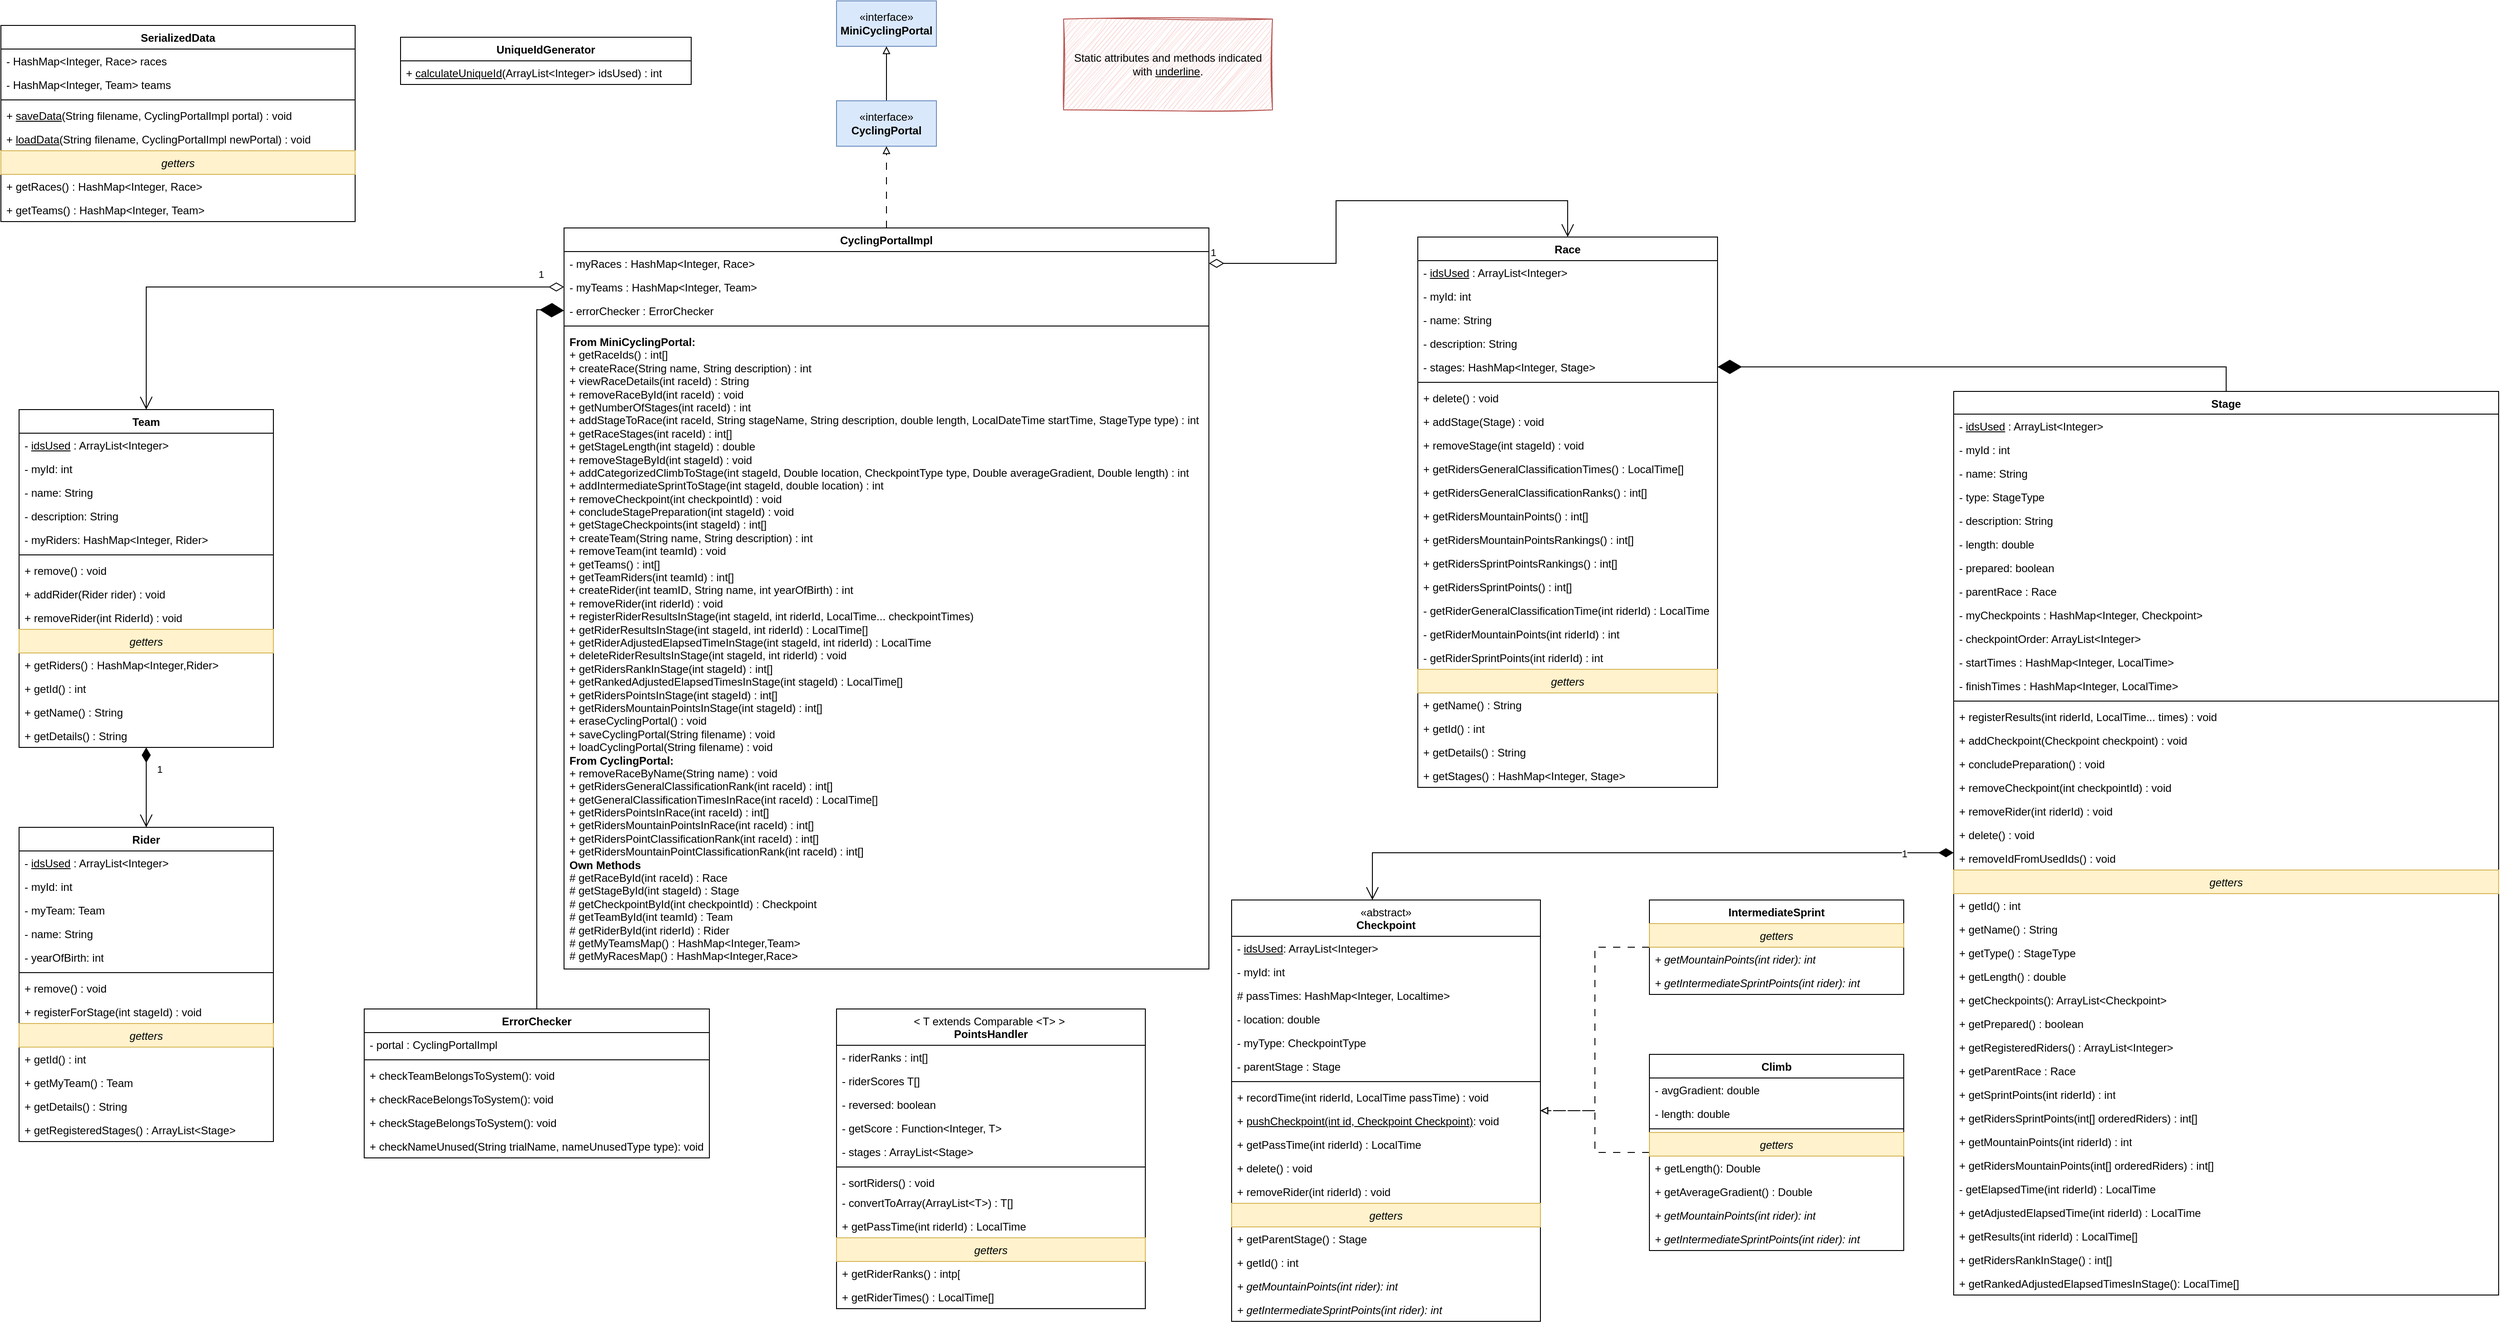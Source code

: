 <mxfile version="24.0.2" type="device">
  <diagram name="Page-1" id="arwjkRtwd51AYSBVNWPB">
    <mxGraphModel dx="3020" dy="2687" grid="1" gridSize="10" guides="1" tooltips="1" connect="1" arrows="1" fold="1" page="0" pageScale="1" pageWidth="827" pageHeight="1169" math="0" shadow="0">
      <root>
        <mxCell id="0" />
        <mxCell id="1" parent="0" />
        <mxCell id="PluiV_uVmu6kRXKaNqSc-5" value="«interface»&lt;br&gt;&lt;b&gt;MiniCyclingPortal&lt;/b&gt;" style="html=1;whiteSpace=wrap;fillColor=#dae8fc;strokeColor=#6c8ebf;" parent="1" vertex="1">
          <mxGeometry x="1370" y="-300" width="110" height="50" as="geometry" />
        </mxCell>
        <mxCell id="PluiV_uVmu6kRXKaNqSc-7" value="" style="edgeStyle=orthogonalEdgeStyle;rounded=0;orthogonalLoop=1;jettySize=auto;html=1;entryX=0.5;entryY=1;entryDx=0;entryDy=0;endArrow=block;endFill=0;" parent="1" source="PluiV_uVmu6kRXKaNqSc-6" target="PluiV_uVmu6kRXKaNqSc-5" edge="1">
          <mxGeometry relative="1" as="geometry" />
        </mxCell>
        <mxCell id="PluiV_uVmu6kRXKaNqSc-6" value="«interface»&lt;br&gt;&lt;b&gt;CyclingPortal&lt;br&gt;&lt;/b&gt;" style="html=1;whiteSpace=wrap;fillColor=#dae8fc;strokeColor=#6c8ebf;" parent="1" vertex="1">
          <mxGeometry x="1370" y="-190" width="110" height="50" as="geometry" />
        </mxCell>
        <mxCell id="PluiV_uVmu6kRXKaNqSc-18" style="edgeStyle=orthogonalEdgeStyle;rounded=0;orthogonalLoop=1;jettySize=auto;html=1;entryX=0.5;entryY=1;entryDx=0;entryDy=0;endArrow=block;endFill=0;dashed=1;dashPattern=8 8;" parent="1" source="PluiV_uVmu6kRXKaNqSc-14" target="PluiV_uVmu6kRXKaNqSc-6" edge="1">
          <mxGeometry relative="1" as="geometry" />
        </mxCell>
        <mxCell id="PluiV_uVmu6kRXKaNqSc-14" value="CyclingPortalImpl" style="swimlane;fontStyle=1;align=center;verticalAlign=top;childLayout=stackLayout;horizontal=1;startSize=26;horizontalStack=0;resizeParent=1;resizeParentMax=0;resizeLast=0;collapsible=1;marginBottom=0;whiteSpace=wrap;html=1;" parent="1" vertex="1">
          <mxGeometry x="1070" y="-50" width="710" height="816" as="geometry" />
        </mxCell>
        <mxCell id="VWBThBxiizGn_0epKAHP-2" value="- myRaces : HashMap&amp;lt;Integer, Race&amp;gt;" style="text;strokeColor=none;fillColor=none;align=left;verticalAlign=top;spacingLeft=4;spacingRight=4;overflow=hidden;rotatable=0;points=[[0,0.5],[1,0.5]];portConstraint=eastwest;whiteSpace=wrap;html=1;" parent="PluiV_uVmu6kRXKaNqSc-14" vertex="1">
          <mxGeometry y="26" width="710" height="26" as="geometry" />
        </mxCell>
        <mxCell id="VWBThBxiizGn_0epKAHP-3" value="- myTeams : HashMap&amp;lt;Integer, Team&amp;gt;" style="text;strokeColor=none;fillColor=none;align=left;verticalAlign=top;spacingLeft=4;spacingRight=4;overflow=hidden;rotatable=0;points=[[0,0.5],[1,0.5]];portConstraint=eastwest;whiteSpace=wrap;html=1;" parent="PluiV_uVmu6kRXKaNqSc-14" vertex="1">
          <mxGeometry y="52" width="710" height="26" as="geometry" />
        </mxCell>
        <mxCell id="DgH2YeEBz2LFjA33P2SG-1" value="- errorChecker : ErrorChecker" style="text;strokeColor=none;fillColor=none;align=left;verticalAlign=top;spacingLeft=4;spacingRight=4;overflow=hidden;rotatable=0;points=[[0,0.5],[1,0.5]];portConstraint=eastwest;whiteSpace=wrap;html=1;" vertex="1" parent="PluiV_uVmu6kRXKaNqSc-14">
          <mxGeometry y="78" width="710" height="26" as="geometry" />
        </mxCell>
        <mxCell id="VWBThBxiizGn_0epKAHP-1" value="" style="line;strokeWidth=1;fillColor=none;align=left;verticalAlign=middle;spacingTop=-1;spacingLeft=3;spacingRight=3;rotatable=0;labelPosition=right;points=[];portConstraint=eastwest;strokeColor=inherit;" parent="PluiV_uVmu6kRXKaNqSc-14" vertex="1">
          <mxGeometry y="104" width="710" height="8" as="geometry" />
        </mxCell>
        <mxCell id="PluiV_uVmu6kRXKaNqSc-17" value="&lt;b&gt;From MiniCyclingPortal:&lt;/b&gt;&lt;br&gt;+&amp;nbsp;getRaceIds() : int[]&lt;div&gt;+&amp;nbsp;createRace(String name, String description) : int&lt;/div&gt;&lt;div&gt;+&amp;nbsp;viewRaceDetails(int raceId) : String&lt;/div&gt;&lt;div&gt;+&amp;nbsp;removeRaceById(int raceId) : void&lt;/div&gt;&lt;div&gt;+ getNumberOfStages(int raceId) : int&lt;/div&gt;&lt;div&gt;+&amp;nbsp;addStageToRace(int raceId, String stageName, String description, double length, LocalDateTime startTime, StageType type) : int&lt;br&gt;+&amp;nbsp;getRaceStages(int raceId) : int[]&lt;/div&gt;&lt;div&gt;+&amp;nbsp;getStageLength(int stageId) : double&lt;/div&gt;&lt;div&gt;+&amp;nbsp;removeStageById(int stageId) : void&lt;/div&gt;&lt;div&gt;+&amp;nbsp;addCategorizedClimbToStage(int stageId, Double location, CheckpointType type, Double averageGradient,&amp;nbsp;&lt;span style=&quot;background-color: initial;&quot;&gt;Double length) : int&lt;/span&gt;&lt;/div&gt;&lt;div&gt;+&amp;nbsp;addIntermediateSprintToStage(int stageId, double location) : int&lt;/div&gt;&lt;div&gt;+&amp;nbsp;removeCheckpoint(int checkpointId) : void&lt;br&gt;+&amp;nbsp;concludeStagePreparation(int stageId) : void&lt;/div&gt;&lt;div&gt;+&amp;nbsp;getStageCheckpoints(int stageId) : int[]&lt;/div&gt;&lt;div&gt;+&amp;nbsp;createTeam(String name, String description) : int&lt;/div&gt;&lt;div&gt;+&amp;nbsp;removeTeam(int teamId) : void&lt;/div&gt;&lt;div&gt;+&amp;nbsp;getTeams() : int[]&lt;/div&gt;&lt;div&gt;+&amp;nbsp;getTeamRiders(int teamId) : int[]&lt;/div&gt;&lt;div&gt;+&amp;nbsp;createRider(int teamID, String name, int yearOfBirth) : int&lt;/div&gt;&lt;div&gt;+&amp;nbsp;removeRider(int riderId) : void&lt;/div&gt;&lt;div&gt;+&amp;nbsp;registerRiderResultsInStage(int stageId, int riderId, LocalTime... checkpointTimes)&lt;br&gt;+&amp;nbsp;getRiderResultsInStage(int stageId, int riderId) : LocalTime[]&lt;/div&gt;&lt;div&gt;+&amp;nbsp;getRiderAdjustedElapsedTimeInStage(int stageId, int riderId) : LocalTime&lt;/div&gt;&lt;div&gt;+&amp;nbsp;deleteRiderResultsInStage(int stageId, int riderId) : void&lt;/div&gt;&lt;div&gt;+&amp;nbsp;getRidersRankInStage(int stageId) : int[]&lt;/div&gt;&lt;div&gt;+&amp;nbsp;getRankedAdjustedElapsedTimesInStage(int stageId) : LocalTime[]&lt;/div&gt;&lt;div&gt;+&amp;nbsp;getRidersPointsInStage(int stageId) : int[]&lt;br&gt;+&amp;nbsp;getRidersMountainPointsInStage(int stageId) : int[]&lt;/div&gt;&lt;div&gt;+&amp;nbsp;eraseCyclingPortal() : void&lt;/div&gt;&lt;div&gt;+&amp;nbsp;saveCyclingPortal(String filename) : void&lt;/div&gt;&lt;div&gt;+&amp;nbsp;loadCyclingPortal(String filename) : void&lt;/div&gt;&lt;div&gt;&lt;b&gt;From CyclingPortal:&lt;/b&gt;&lt;/div&gt;&lt;div&gt;+&amp;nbsp;removeRaceByName(String name) : void&lt;/div&gt;&lt;div&gt;+&amp;nbsp;getRidersGeneralClassificationRank(int raceId) : int[]&lt;/div&gt;&lt;div&gt;+&amp;nbsp;getGeneralClassificationTimesInRace(int raceId) : LocalTime[]&lt;/div&gt;&lt;div&gt;+&amp;nbsp;getRidersPointsInRace(int raceId) : int[]&lt;/div&gt;&lt;div&gt;+&amp;nbsp;getRidersMountainPointsInRace(int raceId) : int[]&lt;/div&gt;&lt;div&gt;+&amp;nbsp;getRidersPointClassificationRank(int raceId) : int[]&lt;/div&gt;&lt;div&gt;+&amp;nbsp;getRidersMountainPointClassificationRank(int raceId) : int[]&lt;/div&gt;&lt;div&gt;&lt;b&gt;Own Methods&lt;/b&gt;&lt;/div&gt;&lt;div&gt;# getRaceById(int raceId) : Race&lt;/div&gt;&lt;div&gt;# getStageById(int stageId) : Stage&lt;/div&gt;&lt;div&gt;# getCheckpointById(int checkpointId) : Checkpoint&lt;/div&gt;&lt;div&gt;# getTeamById(int teamId) : Team&lt;/div&gt;&lt;div&gt;# getRiderById(int riderId) : Rider&lt;/div&gt;&lt;div&gt;# getMyTeamsMap() : HashMap&amp;lt;Integer,Team&amp;gt;&lt;/div&gt;&lt;div&gt;# getMyRacesMap() : HashMap&amp;lt;Integer,Race&amp;gt;&lt;/div&gt;" style="text;strokeColor=none;fillColor=none;align=left;verticalAlign=top;spacingLeft=4;spacingRight=4;overflow=hidden;rotatable=0;points=[[0,0.5],[1,0.5]];portConstraint=eastwest;whiteSpace=wrap;html=1;" parent="PluiV_uVmu6kRXKaNqSc-14" vertex="1">
          <mxGeometry y="112" width="710" height="704" as="geometry" />
        </mxCell>
        <mxCell id="PluiV_uVmu6kRXKaNqSc-20" value="Race" style="swimlane;fontStyle=1;align=center;verticalAlign=top;childLayout=stackLayout;horizontal=1;startSize=26;horizontalStack=0;resizeParent=1;resizeParentMax=0;resizeLast=0;collapsible=1;marginBottom=0;whiteSpace=wrap;html=1;" parent="1" vertex="1">
          <mxGeometry x="2010" y="-40" width="330" height="606" as="geometry" />
        </mxCell>
        <mxCell id="PluiV_uVmu6kRXKaNqSc-21" value="- &lt;u&gt;idsUsed&lt;/u&gt;&amp;nbsp;: ArrayList&amp;lt;Integer&amp;gt;" style="text;strokeColor=none;fillColor=none;align=left;verticalAlign=top;spacingLeft=4;spacingRight=4;overflow=hidden;rotatable=0;points=[[0,0.5],[1,0.5]];portConstraint=eastwest;whiteSpace=wrap;html=1;fontStyle=0" parent="PluiV_uVmu6kRXKaNqSc-20" vertex="1">
          <mxGeometry y="26" width="330" height="26" as="geometry" />
        </mxCell>
        <mxCell id="PluiV_uVmu6kRXKaNqSc-24" value="- myId: int" style="text;strokeColor=none;fillColor=none;align=left;verticalAlign=top;spacingLeft=4;spacingRight=4;overflow=hidden;rotatable=0;points=[[0,0.5],[1,0.5]];portConstraint=eastwest;whiteSpace=wrap;html=1;" parent="PluiV_uVmu6kRXKaNqSc-20" vertex="1">
          <mxGeometry y="52" width="330" height="26" as="geometry" />
        </mxCell>
        <mxCell id="PluiV_uVmu6kRXKaNqSc-28" value="- name: String" style="text;strokeColor=none;fillColor=none;align=left;verticalAlign=top;spacingLeft=4;spacingRight=4;overflow=hidden;rotatable=0;points=[[0,0.5],[1,0.5]];portConstraint=eastwest;whiteSpace=wrap;html=1;" parent="PluiV_uVmu6kRXKaNqSc-20" vertex="1">
          <mxGeometry y="78" width="330" height="26" as="geometry" />
        </mxCell>
        <mxCell id="PluiV_uVmu6kRXKaNqSc-29" value="- description: String" style="text;strokeColor=none;fillColor=none;align=left;verticalAlign=top;spacingLeft=4;spacingRight=4;overflow=hidden;rotatable=0;points=[[0,0.5],[1,0.5]];portConstraint=eastwest;whiteSpace=wrap;html=1;" parent="PluiV_uVmu6kRXKaNqSc-20" vertex="1">
          <mxGeometry y="104" width="330" height="26" as="geometry" />
        </mxCell>
        <mxCell id="PluiV_uVmu6kRXKaNqSc-30" value="- stages: HashMap&amp;lt;Integer, Stage&amp;gt;" style="text;strokeColor=none;fillColor=none;align=left;verticalAlign=top;spacingLeft=4;spacingRight=4;overflow=hidden;rotatable=0;points=[[0,0.5],[1,0.5]];portConstraint=eastwest;whiteSpace=wrap;html=1;" parent="PluiV_uVmu6kRXKaNqSc-20" vertex="1">
          <mxGeometry y="130" width="330" height="26" as="geometry" />
        </mxCell>
        <mxCell id="PluiV_uVmu6kRXKaNqSc-22" value="" style="line;strokeWidth=1;fillColor=none;align=left;verticalAlign=middle;spacingTop=-1;spacingLeft=3;spacingRight=3;rotatable=0;labelPosition=right;points=[];portConstraint=eastwest;strokeColor=inherit;" parent="PluiV_uVmu6kRXKaNqSc-20" vertex="1">
          <mxGeometry y="156" width="330" height="8" as="geometry" />
        </mxCell>
        <mxCell id="PluiV_uVmu6kRXKaNqSc-26" value="+ delete() : void" style="text;strokeColor=none;fillColor=none;align=left;verticalAlign=top;spacingLeft=4;spacingRight=4;overflow=hidden;rotatable=0;points=[[0,0.5],[1,0.5]];portConstraint=eastwest;whiteSpace=wrap;html=1;" parent="PluiV_uVmu6kRXKaNqSc-20" vertex="1">
          <mxGeometry y="164" width="330" height="26" as="geometry" />
        </mxCell>
        <mxCell id="PluiV_uVmu6kRXKaNqSc-27" value="+ addStage(Stage) : void" style="text;strokeColor=none;fillColor=none;align=left;verticalAlign=top;spacingLeft=4;spacingRight=4;overflow=hidden;rotatable=0;points=[[0,0.5],[1,0.5]];portConstraint=eastwest;whiteSpace=wrap;html=1;" parent="PluiV_uVmu6kRXKaNqSc-20" vertex="1">
          <mxGeometry y="190" width="330" height="26" as="geometry" />
        </mxCell>
        <mxCell id="DgH2YeEBz2LFjA33P2SG-15" value="+ removeStage(int stageId) : void" style="text;strokeColor=none;fillColor=none;align=left;verticalAlign=top;spacingLeft=4;spacingRight=4;overflow=hidden;rotatable=0;points=[[0,0.5],[1,0.5]];portConstraint=eastwest;whiteSpace=wrap;html=1;" vertex="1" parent="PluiV_uVmu6kRXKaNqSc-20">
          <mxGeometry y="216" width="330" height="26" as="geometry" />
        </mxCell>
        <mxCell id="DgH2YeEBz2LFjA33P2SG-17" value="+ getRidersGeneralClassificationTimes() : LocalTime[]" style="text;strokeColor=none;fillColor=none;align=left;verticalAlign=top;spacingLeft=4;spacingRight=4;overflow=hidden;rotatable=0;points=[[0,0.5],[1,0.5]];portConstraint=eastwest;whiteSpace=wrap;html=1;" vertex="1" parent="PluiV_uVmu6kRXKaNqSc-20">
          <mxGeometry y="242" width="330" height="26" as="geometry" />
        </mxCell>
        <mxCell id="DgH2YeEBz2LFjA33P2SG-18" value="+ getRidersGeneralClassificationRanks() : int[]" style="text;strokeColor=none;fillColor=none;align=left;verticalAlign=top;spacingLeft=4;spacingRight=4;overflow=hidden;rotatable=0;points=[[0,0.5],[1,0.5]];portConstraint=eastwest;whiteSpace=wrap;html=1;" vertex="1" parent="PluiV_uVmu6kRXKaNqSc-20">
          <mxGeometry y="268" width="330" height="26" as="geometry" />
        </mxCell>
        <mxCell id="DgH2YeEBz2LFjA33P2SG-20" value="+ getRidersMountainPoints() : int[]" style="text;strokeColor=none;fillColor=none;align=left;verticalAlign=top;spacingLeft=4;spacingRight=4;overflow=hidden;rotatable=0;points=[[0,0.5],[1,0.5]];portConstraint=eastwest;whiteSpace=wrap;html=1;" vertex="1" parent="PluiV_uVmu6kRXKaNqSc-20">
          <mxGeometry y="294" width="330" height="26" as="geometry" />
        </mxCell>
        <mxCell id="DgH2YeEBz2LFjA33P2SG-21" value="+ getRidersMountainPointsRankings() : int[]" style="text;strokeColor=none;fillColor=none;align=left;verticalAlign=top;spacingLeft=4;spacingRight=4;overflow=hidden;rotatable=0;points=[[0,0.5],[1,0.5]];portConstraint=eastwest;whiteSpace=wrap;html=1;" vertex="1" parent="PluiV_uVmu6kRXKaNqSc-20">
          <mxGeometry y="320" width="330" height="26" as="geometry" />
        </mxCell>
        <mxCell id="DgH2YeEBz2LFjA33P2SG-22" value="+ getRidersSprintPointsRankings() : int[]" style="text;strokeColor=none;fillColor=none;align=left;verticalAlign=top;spacingLeft=4;spacingRight=4;overflow=hidden;rotatable=0;points=[[0,0.5],[1,0.5]];portConstraint=eastwest;whiteSpace=wrap;html=1;" vertex="1" parent="PluiV_uVmu6kRXKaNqSc-20">
          <mxGeometry y="346" width="330" height="26" as="geometry" />
        </mxCell>
        <mxCell id="DgH2YeEBz2LFjA33P2SG-23" value="+ getRidersSprintPoints() : int[]" style="text;strokeColor=none;fillColor=none;align=left;verticalAlign=top;spacingLeft=4;spacingRight=4;overflow=hidden;rotatable=0;points=[[0,0.5],[1,0.5]];portConstraint=eastwest;whiteSpace=wrap;html=1;" vertex="1" parent="PluiV_uVmu6kRXKaNqSc-20">
          <mxGeometry y="372" width="330" height="26" as="geometry" />
        </mxCell>
        <mxCell id="DgH2YeEBz2LFjA33P2SG-19" value="- getRiderGeneralClassificationTime(int riderId) : LocalTime" style="text;strokeColor=none;fillColor=none;align=left;verticalAlign=top;spacingLeft=4;spacingRight=4;overflow=hidden;rotatable=0;points=[[0,0.5],[1,0.5]];portConstraint=eastwest;whiteSpace=wrap;html=1;" vertex="1" parent="PluiV_uVmu6kRXKaNqSc-20">
          <mxGeometry y="398" width="330" height="26" as="geometry" />
        </mxCell>
        <mxCell id="DgH2YeEBz2LFjA33P2SG-24" value="- getRiderMountainPoints(int riderId) : int" style="text;strokeColor=none;fillColor=none;align=left;verticalAlign=top;spacingLeft=4;spacingRight=4;overflow=hidden;rotatable=0;points=[[0,0.5],[1,0.5]];portConstraint=eastwest;whiteSpace=wrap;html=1;" vertex="1" parent="PluiV_uVmu6kRXKaNqSc-20">
          <mxGeometry y="424" width="330" height="26" as="geometry" />
        </mxCell>
        <mxCell id="DgH2YeEBz2LFjA33P2SG-25" value="- getRiderSprintPoints(int riderId) : int" style="text;strokeColor=none;fillColor=none;align=left;verticalAlign=top;spacingLeft=4;spacingRight=4;overflow=hidden;rotatable=0;points=[[0,0.5],[1,0.5]];portConstraint=eastwest;whiteSpace=wrap;html=1;" vertex="1" parent="PluiV_uVmu6kRXKaNqSc-20">
          <mxGeometry y="450" width="330" height="26" as="geometry" />
        </mxCell>
        <mxCell id="PluiV_uVmu6kRXKaNqSc-23" value="getters" style="text;strokeColor=#d6b656;fillColor=#fff2cc;align=center;verticalAlign=top;spacingLeft=4;spacingRight=4;overflow=hidden;rotatable=0;points=[[0,0.5],[1,0.5]];portConstraint=eastwest;whiteSpace=wrap;html=1;fontStyle=2" parent="PluiV_uVmu6kRXKaNqSc-20" vertex="1">
          <mxGeometry y="476" width="330" height="26" as="geometry" />
        </mxCell>
        <mxCell id="yfuVovTwI_u2sJsiJ5sg-3" value="+ getName() : String" style="text;strokeColor=none;fillColor=none;align=left;verticalAlign=top;spacingLeft=4;spacingRight=4;overflow=hidden;rotatable=0;points=[[0,0.5],[1,0.5]];portConstraint=eastwest;whiteSpace=wrap;html=1;" parent="PluiV_uVmu6kRXKaNqSc-20" vertex="1">
          <mxGeometry y="502" width="330" height="26" as="geometry" />
        </mxCell>
        <mxCell id="PluiV_uVmu6kRXKaNqSc-122" value="+ getId() : int" style="text;strokeColor=none;fillColor=none;align=left;verticalAlign=top;spacingLeft=4;spacingRight=4;overflow=hidden;rotatable=0;points=[[0,0.5],[1,0.5]];portConstraint=eastwest;whiteSpace=wrap;html=1;" parent="PluiV_uVmu6kRXKaNqSc-20" vertex="1">
          <mxGeometry y="528" width="330" height="26" as="geometry" />
        </mxCell>
        <mxCell id="DgH2YeEBz2LFjA33P2SG-14" value="+ getDetails() : String" style="text;strokeColor=none;fillColor=none;align=left;verticalAlign=top;spacingLeft=4;spacingRight=4;overflow=hidden;rotatable=0;points=[[0,0.5],[1,0.5]];portConstraint=eastwest;whiteSpace=wrap;html=1;" vertex="1" parent="PluiV_uVmu6kRXKaNqSc-20">
          <mxGeometry y="554" width="330" height="26" as="geometry" />
        </mxCell>
        <mxCell id="DgH2YeEBz2LFjA33P2SG-16" value="+ getStages() : HashMap&amp;lt;Integer, Stage&amp;gt;" style="text;strokeColor=none;fillColor=none;align=left;verticalAlign=top;spacingLeft=4;spacingRight=4;overflow=hidden;rotatable=0;points=[[0,0.5],[1,0.5]];portConstraint=eastwest;whiteSpace=wrap;html=1;" vertex="1" parent="PluiV_uVmu6kRXKaNqSc-20">
          <mxGeometry y="580" width="330" height="26" as="geometry" />
        </mxCell>
        <mxCell id="PluiV_uVmu6kRXKaNqSc-33" value="&lt;b style=&quot;border-color: var(--border-color);&quot;&gt;Stage&lt;/b&gt;" style="swimlane;fontStyle=1;align=center;verticalAlign=top;childLayout=stackLayout;horizontal=1;startSize=25;horizontalStack=0;resizeParent=1;resizeParentMax=0;resizeLast=0;collapsible=1;marginBottom=0;whiteSpace=wrap;html=1;" parent="1" vertex="1">
          <mxGeometry x="2600" y="130" width="600" height="995" as="geometry" />
        </mxCell>
        <mxCell id="PluiV_uVmu6kRXKaNqSc-34" value="- &lt;u&gt;idsUsed&lt;/u&gt;&amp;nbsp;: ArrayList&amp;lt;Integer&amp;gt;" style="text;strokeColor=none;fillColor=none;align=left;verticalAlign=top;spacingLeft=4;spacingRight=4;overflow=hidden;rotatable=0;points=[[0,0.5],[1,0.5]];portConstraint=eastwest;whiteSpace=wrap;html=1;fontStyle=0" parent="PluiV_uVmu6kRXKaNqSc-33" vertex="1">
          <mxGeometry y="25" width="600" height="26" as="geometry" />
        </mxCell>
        <mxCell id="PluiV_uVmu6kRXKaNqSc-35" value="- myId : int" style="text;strokeColor=none;fillColor=none;align=left;verticalAlign=top;spacingLeft=4;spacingRight=4;overflow=hidden;rotatable=0;points=[[0,0.5],[1,0.5]];portConstraint=eastwest;whiteSpace=wrap;html=1;" parent="PluiV_uVmu6kRXKaNqSc-33" vertex="1">
          <mxGeometry y="51" width="600" height="26" as="geometry" />
        </mxCell>
        <mxCell id="PluiV_uVmu6kRXKaNqSc-36" value="- name: String" style="text;strokeColor=none;fillColor=none;align=left;verticalAlign=top;spacingLeft=4;spacingRight=4;overflow=hidden;rotatable=0;points=[[0,0.5],[1,0.5]];portConstraint=eastwest;whiteSpace=wrap;html=1;" parent="PluiV_uVmu6kRXKaNqSc-33" vertex="1">
          <mxGeometry y="77" width="600" height="26" as="geometry" />
        </mxCell>
        <mxCell id="PluiV_uVmu6kRXKaNqSc-91" value="- type: StageType" style="text;strokeColor=none;fillColor=none;align=left;verticalAlign=top;spacingLeft=4;spacingRight=4;overflow=hidden;rotatable=0;points=[[0,0.5],[1,0.5]];portConstraint=eastwest;whiteSpace=wrap;html=1;" parent="PluiV_uVmu6kRXKaNqSc-33" vertex="1">
          <mxGeometry y="103" width="600" height="26" as="geometry" />
        </mxCell>
        <mxCell id="PluiV_uVmu6kRXKaNqSc-37" value="- description: String" style="text;strokeColor=none;fillColor=none;align=left;verticalAlign=top;spacingLeft=4;spacingRight=4;overflow=hidden;rotatable=0;points=[[0,0.5],[1,0.5]];portConstraint=eastwest;whiteSpace=wrap;html=1;" parent="PluiV_uVmu6kRXKaNqSc-33" vertex="1">
          <mxGeometry y="129" width="600" height="26" as="geometry" />
        </mxCell>
        <mxCell id="PluiV_uVmu6kRXKaNqSc-38" value="- length: double" style="text;strokeColor=none;fillColor=none;align=left;verticalAlign=top;spacingLeft=4;spacingRight=4;overflow=hidden;rotatable=0;points=[[0,0.5],[1,0.5]];portConstraint=eastwest;whiteSpace=wrap;html=1;" parent="PluiV_uVmu6kRXKaNqSc-33" vertex="1">
          <mxGeometry y="155" width="600" height="26" as="geometry" />
        </mxCell>
        <mxCell id="8Eclr8xNryOz6sF5g85--2" value="- prepared: boolean" style="text;strokeColor=none;fillColor=none;align=left;verticalAlign=top;spacingLeft=4;spacingRight=4;overflow=hidden;rotatable=0;points=[[0,0.5],[1,0.5]];portConstraint=eastwest;whiteSpace=wrap;html=1;fontStyle=0" parent="PluiV_uVmu6kRXKaNqSc-33" vertex="1">
          <mxGeometry y="181" width="600" height="26" as="geometry" />
        </mxCell>
        <mxCell id="DgH2YeEBz2LFjA33P2SG-27" value="- parentRace : Race" style="text;strokeColor=none;fillColor=none;align=left;verticalAlign=top;spacingLeft=4;spacingRight=4;overflow=hidden;rotatable=0;points=[[0,0.5],[1,0.5]];portConstraint=eastwest;whiteSpace=wrap;html=1;" vertex="1" parent="PluiV_uVmu6kRXKaNqSc-33">
          <mxGeometry y="207" width="600" height="26" as="geometry" />
        </mxCell>
        <mxCell id="DgH2YeEBz2LFjA33P2SG-26" value="- myCheckpoints : HashMap&amp;lt;Integer, Checkpoint&amp;gt;" style="text;strokeColor=none;fillColor=none;align=left;verticalAlign=top;spacingLeft=4;spacingRight=4;overflow=hidden;rotatable=0;points=[[0,0.5],[1,0.5]];portConstraint=eastwest;whiteSpace=wrap;html=1;" vertex="1" parent="PluiV_uVmu6kRXKaNqSc-33">
          <mxGeometry y="233" width="600" height="26" as="geometry" />
        </mxCell>
        <mxCell id="PluiV_uVmu6kRXKaNqSc-51" value="- checkpointOrder: ArrayList&amp;lt;Integer&amp;gt;" style="text;strokeColor=none;fillColor=none;align=left;verticalAlign=top;spacingLeft=4;spacingRight=4;overflow=hidden;rotatable=0;points=[[0,0.5],[1,0.5]];portConstraint=eastwest;whiteSpace=wrap;html=1;" parent="PluiV_uVmu6kRXKaNqSc-33" vertex="1">
          <mxGeometry y="259" width="600" height="26" as="geometry" />
        </mxCell>
        <mxCell id="DgH2YeEBz2LFjA33P2SG-29" value="- startTimes : HashMap&amp;lt;Integer, LocalTime&amp;gt;" style="text;strokeColor=none;fillColor=none;align=left;verticalAlign=top;spacingLeft=4;spacingRight=4;overflow=hidden;rotatable=0;points=[[0,0.5],[1,0.5]];portConstraint=eastwest;whiteSpace=wrap;html=1;" vertex="1" parent="PluiV_uVmu6kRXKaNqSc-33">
          <mxGeometry y="285" width="600" height="26" as="geometry" />
        </mxCell>
        <mxCell id="DgH2YeEBz2LFjA33P2SG-28" value="- finishTimes : HashMap&amp;lt;Integer, LocalTime&amp;gt;" style="text;strokeColor=none;fillColor=none;align=left;verticalAlign=top;spacingLeft=4;spacingRight=4;overflow=hidden;rotatable=0;points=[[0,0.5],[1,0.5]];portConstraint=eastwest;whiteSpace=wrap;html=1;" vertex="1" parent="PluiV_uVmu6kRXKaNqSc-33">
          <mxGeometry y="311" width="600" height="26" as="geometry" />
        </mxCell>
        <mxCell id="PluiV_uVmu6kRXKaNqSc-41" value="" style="line;strokeWidth=1;fillColor=none;align=left;verticalAlign=middle;spacingTop=-1;spacingLeft=3;spacingRight=3;rotatable=0;labelPosition=right;points=[];portConstraint=eastwest;strokeColor=inherit;" parent="PluiV_uVmu6kRXKaNqSc-33" vertex="1">
          <mxGeometry y="337" width="600" height="8" as="geometry" />
        </mxCell>
        <mxCell id="PluiV_uVmu6kRXKaNqSc-43" value="+ registerResults(int riderId, LocalTime... times) : void" style="text;strokeColor=none;fillColor=none;align=left;verticalAlign=top;spacingLeft=4;spacingRight=4;overflow=hidden;rotatable=0;points=[[0,0.5],[1,0.5]];portConstraint=eastwest;whiteSpace=wrap;html=1;" parent="PluiV_uVmu6kRXKaNqSc-33" vertex="1">
          <mxGeometry y="345" width="600" height="26" as="geometry" />
        </mxCell>
        <mxCell id="yfuVovTwI_u2sJsiJ5sg-1" value="+ addCheckpoint(Checkpoint checkpoint) : void" style="text;strokeColor=none;fillColor=none;align=left;verticalAlign=top;spacingLeft=4;spacingRight=4;overflow=hidden;rotatable=0;points=[[0,0.5],[1,0.5]];portConstraint=eastwest;whiteSpace=wrap;html=1;" parent="PluiV_uVmu6kRXKaNqSc-33" vertex="1">
          <mxGeometry y="371" width="600" height="26" as="geometry" />
        </mxCell>
        <mxCell id="PluiV_uVmu6kRXKaNqSc-50" value="+ concludePreparation() : void" style="text;strokeColor=none;fillColor=none;align=left;verticalAlign=top;spacingLeft=4;spacingRight=4;overflow=hidden;rotatable=0;points=[[0,0.5],[1,0.5]];portConstraint=eastwest;whiteSpace=wrap;html=1;fontStyle=0" parent="PluiV_uVmu6kRXKaNqSc-33" vertex="1">
          <mxGeometry y="397" width="600" height="26" as="geometry" />
        </mxCell>
        <mxCell id="PluiV_uVmu6kRXKaNqSc-54" value="+ removeCheckpoint(int checkpointId) : void" style="text;strokeColor=none;fillColor=none;align=left;verticalAlign=top;spacingLeft=4;spacingRight=4;overflow=hidden;rotatable=0;points=[[0,0.5],[1,0.5]];portConstraint=eastwest;whiteSpace=wrap;html=1;fontStyle=0" parent="PluiV_uVmu6kRXKaNqSc-33" vertex="1">
          <mxGeometry y="423" width="600" height="26" as="geometry" />
        </mxCell>
        <mxCell id="PluiV_uVmu6kRXKaNqSc-123" value="+ removeRider(int riderId) : void" style="text;strokeColor=none;fillColor=none;align=left;verticalAlign=top;spacingLeft=4;spacingRight=4;overflow=hidden;rotatable=0;points=[[0,0.5],[1,0.5]];portConstraint=eastwest;whiteSpace=wrap;html=1;" parent="PluiV_uVmu6kRXKaNqSc-33" vertex="1">
          <mxGeometry y="449" width="600" height="26" as="geometry" />
        </mxCell>
        <mxCell id="PluiV_uVmu6kRXKaNqSc-132" value="+ delete() : void" style="text;strokeColor=none;fillColor=none;align=left;verticalAlign=top;spacingLeft=4;spacingRight=4;overflow=hidden;rotatable=0;points=[[0,0.5],[1,0.5]];portConstraint=eastwest;whiteSpace=wrap;html=1;" parent="PluiV_uVmu6kRXKaNqSc-33" vertex="1">
          <mxGeometry y="475" width="600" height="26" as="geometry" />
        </mxCell>
        <mxCell id="DgH2YeEBz2LFjA33P2SG-30" value="+ removeIdFromUsedIds() : void" style="text;strokeColor=none;fillColor=none;align=left;verticalAlign=top;spacingLeft=4;spacingRight=4;overflow=hidden;rotatable=0;points=[[0,0.5],[1,0.5]];portConstraint=eastwest;whiteSpace=wrap;html=1;" vertex="1" parent="PluiV_uVmu6kRXKaNqSc-33">
          <mxGeometry y="501" width="600" height="26" as="geometry" />
        </mxCell>
        <mxCell id="PluiV_uVmu6kRXKaNqSc-44" value="getters" style="text;strokeColor=#d6b656;fillColor=#fff2cc;align=center;verticalAlign=top;spacingLeft=4;spacingRight=4;overflow=hidden;rotatable=0;points=[[0,0.5],[1,0.5]];portConstraint=eastwest;whiteSpace=wrap;html=1;fontStyle=2" parent="PluiV_uVmu6kRXKaNqSc-33" vertex="1">
          <mxGeometry y="527" width="600" height="26" as="geometry" />
        </mxCell>
        <mxCell id="DgH2YeEBz2LFjA33P2SG-34" value="+ getId() : int" style="text;strokeColor=none;fillColor=none;align=left;verticalAlign=top;spacingLeft=4;spacingRight=4;overflow=hidden;rotatable=0;points=[[0,0.5],[1,0.5]];portConstraint=eastwest;whiteSpace=wrap;html=1;" vertex="1" parent="PluiV_uVmu6kRXKaNqSc-33">
          <mxGeometry y="553" width="600" height="26" as="geometry" />
        </mxCell>
        <mxCell id="DgH2YeEBz2LFjA33P2SG-35" value="+ getName() : String" style="text;strokeColor=none;fillColor=none;align=left;verticalAlign=top;spacingLeft=4;spacingRight=4;overflow=hidden;rotatable=0;points=[[0,0.5],[1,0.5]];portConstraint=eastwest;whiteSpace=wrap;html=1;" vertex="1" parent="PluiV_uVmu6kRXKaNqSc-33">
          <mxGeometry y="579" width="600" height="26" as="geometry" />
        </mxCell>
        <mxCell id="DgH2YeEBz2LFjA33P2SG-36" value="+ getType() : StageType" style="text;strokeColor=none;fillColor=none;align=left;verticalAlign=top;spacingLeft=4;spacingRight=4;overflow=hidden;rotatable=0;points=[[0,0.5],[1,0.5]];portConstraint=eastwest;whiteSpace=wrap;html=1;" vertex="1" parent="PluiV_uVmu6kRXKaNqSc-33">
          <mxGeometry y="605" width="600" height="26" as="geometry" />
        </mxCell>
        <mxCell id="DgH2YeEBz2LFjA33P2SG-37" value="+ getLength() : double" style="text;strokeColor=none;fillColor=none;align=left;verticalAlign=top;spacingLeft=4;spacingRight=4;overflow=hidden;rotatable=0;points=[[0,0.5],[1,0.5]];portConstraint=eastwest;whiteSpace=wrap;html=1;" vertex="1" parent="PluiV_uVmu6kRXKaNqSc-33">
          <mxGeometry y="631" width="600" height="26" as="geometry" />
        </mxCell>
        <mxCell id="DgH2YeEBz2LFjA33P2SG-38" value="+ getCheckpoints(): ArrayList&amp;lt;Checkpoint&amp;gt;" style="text;strokeColor=none;fillColor=none;align=left;verticalAlign=top;spacingLeft=4;spacingRight=4;overflow=hidden;rotatable=0;points=[[0,0.5],[1,0.5]];portConstraint=eastwest;whiteSpace=wrap;html=1;" vertex="1" parent="PluiV_uVmu6kRXKaNqSc-33">
          <mxGeometry y="657" width="600" height="26" as="geometry" />
        </mxCell>
        <mxCell id="DgH2YeEBz2LFjA33P2SG-39" value="+ getPrepared() : boolean" style="text;strokeColor=none;fillColor=none;align=left;verticalAlign=top;spacingLeft=4;spacingRight=4;overflow=hidden;rotatable=0;points=[[0,0.5],[1,0.5]];portConstraint=eastwest;whiteSpace=wrap;html=1;" vertex="1" parent="PluiV_uVmu6kRXKaNqSc-33">
          <mxGeometry y="683" width="600" height="26" as="geometry" />
        </mxCell>
        <mxCell id="DgH2YeEBz2LFjA33P2SG-40" value="+ getRegisteredRiders() : ArrayList&amp;lt;Integer&amp;gt;" style="text;strokeColor=none;fillColor=none;align=left;verticalAlign=top;spacingLeft=4;spacingRight=4;overflow=hidden;rotatable=0;points=[[0,0.5],[1,0.5]];portConstraint=eastwest;whiteSpace=wrap;html=1;" vertex="1" parent="PluiV_uVmu6kRXKaNqSc-33">
          <mxGeometry y="709" width="600" height="26" as="geometry" />
        </mxCell>
        <mxCell id="PluiV_uVmu6kRXKaNqSc-42" value="+ getParentRace : Race" style="text;strokeColor=none;fillColor=none;align=left;verticalAlign=top;spacingLeft=4;spacingRight=4;overflow=hidden;rotatable=0;points=[[0,0.5],[1,0.5]];portConstraint=eastwest;whiteSpace=wrap;html=1;" parent="PluiV_uVmu6kRXKaNqSc-33" vertex="1">
          <mxGeometry y="735" width="600" height="26" as="geometry" />
        </mxCell>
        <mxCell id="PluiV_uVmu6kRXKaNqSc-134" value="+ getSprintPoints(int riderId) : int" style="text;strokeColor=none;fillColor=none;align=left;verticalAlign=top;spacingLeft=4;spacingRight=4;overflow=hidden;rotatable=0;points=[[0,0.5],[1,0.5]];portConstraint=eastwest;whiteSpace=wrap;html=1;" parent="PluiV_uVmu6kRXKaNqSc-33" vertex="1">
          <mxGeometry y="761" width="600" height="26" as="geometry" />
        </mxCell>
        <mxCell id="PluiV_uVmu6kRXKaNqSc-120" value="+ getRidersSprintPoints(int[] orderedRiders) : int[]" style="text;strokeColor=none;fillColor=none;align=left;verticalAlign=top;spacingLeft=4;spacingRight=4;overflow=hidden;rotatable=0;points=[[0,0.5],[1,0.5]];portConstraint=eastwest;whiteSpace=wrap;html=1;" parent="PluiV_uVmu6kRXKaNqSc-33" vertex="1">
          <mxGeometry y="787" width="600" height="26" as="geometry" />
        </mxCell>
        <mxCell id="PluiV_uVmu6kRXKaNqSc-53" value="+ getMountainPoints(int riderId) : int" style="text;strokeColor=none;fillColor=none;align=left;verticalAlign=top;spacingLeft=4;spacingRight=4;overflow=hidden;rotatable=0;points=[[0,0.5],[1,0.5]];portConstraint=eastwest;whiteSpace=wrap;html=1;" parent="PluiV_uVmu6kRXKaNqSc-33" vertex="1">
          <mxGeometry y="813" width="600" height="26" as="geometry" />
        </mxCell>
        <mxCell id="DgH2YeEBz2LFjA33P2SG-43" value="+ getRidersMountainPoints(int[] orderedRiders) : int[]" style="text;strokeColor=none;fillColor=none;align=left;verticalAlign=top;spacingLeft=4;spacingRight=4;overflow=hidden;rotatable=0;points=[[0,0.5],[1,0.5]];portConstraint=eastwest;whiteSpace=wrap;html=1;" vertex="1" parent="PluiV_uVmu6kRXKaNqSc-33">
          <mxGeometry y="839" width="600" height="26" as="geometry" />
        </mxCell>
        <mxCell id="DgH2YeEBz2LFjA33P2SG-31" value="- getElapsedTime(int riderId) : LocalTime" style="text;strokeColor=none;fillColor=none;align=left;verticalAlign=top;spacingLeft=4;spacingRight=4;overflow=hidden;rotatable=0;points=[[0,0.5],[1,0.5]];portConstraint=eastwest;whiteSpace=wrap;html=1;" vertex="1" parent="PluiV_uVmu6kRXKaNqSc-33">
          <mxGeometry y="865" width="600" height="26" as="geometry" />
        </mxCell>
        <mxCell id="DgH2YeEBz2LFjA33P2SG-32" value="+ getAdjustedElapsedTime(int riderId) : LocalTime" style="text;strokeColor=none;fillColor=none;align=left;verticalAlign=top;spacingLeft=4;spacingRight=4;overflow=hidden;rotatable=0;points=[[0,0.5],[1,0.5]];portConstraint=eastwest;whiteSpace=wrap;html=1;" vertex="1" parent="PluiV_uVmu6kRXKaNqSc-33">
          <mxGeometry y="891" width="600" height="26" as="geometry" />
        </mxCell>
        <mxCell id="DgH2YeEBz2LFjA33P2SG-33" value="+ getResults(int riderId) : LocalTime[]" style="text;strokeColor=none;fillColor=none;align=left;verticalAlign=top;spacingLeft=4;spacingRight=4;overflow=hidden;rotatable=0;points=[[0,0.5],[1,0.5]];portConstraint=eastwest;whiteSpace=wrap;html=1;" vertex="1" parent="PluiV_uVmu6kRXKaNqSc-33">
          <mxGeometry y="917" width="600" height="26" as="geometry" />
        </mxCell>
        <mxCell id="DgH2YeEBz2LFjA33P2SG-41" value="+ getRidersRankInStage() : int[]" style="text;strokeColor=none;fillColor=none;align=left;verticalAlign=top;spacingLeft=4;spacingRight=4;overflow=hidden;rotatable=0;points=[[0,0.5],[1,0.5]];portConstraint=eastwest;whiteSpace=wrap;html=1;" vertex="1" parent="PluiV_uVmu6kRXKaNqSc-33">
          <mxGeometry y="943" width="600" height="26" as="geometry" />
        </mxCell>
        <mxCell id="DgH2YeEBz2LFjA33P2SG-42" value="+ getRankedAdjustedElapsedTimesInStage(): LocalTime[]" style="text;strokeColor=none;fillColor=none;align=left;verticalAlign=top;spacingLeft=4;spacingRight=4;overflow=hidden;rotatable=0;points=[[0,0.5],[1,0.5]];portConstraint=eastwest;whiteSpace=wrap;html=1;" vertex="1" parent="PluiV_uVmu6kRXKaNqSc-33">
          <mxGeometry y="969" width="600" height="26" as="geometry" />
        </mxCell>
        <mxCell id="PluiV_uVmu6kRXKaNqSc-55" value="&lt;span style=&quot;font-weight: normal;&quot;&gt;«abstract»&lt;br style=&quot;border-color: var(--border-color);&quot;&gt;&lt;/span&gt;&lt;b style=&quot;border-color: var(--border-color);&quot;&gt;Checkpoint&lt;/b&gt;" style="swimlane;fontStyle=1;align=center;verticalAlign=top;childLayout=stackLayout;horizontal=1;startSize=40;horizontalStack=0;resizeParent=1;resizeParentMax=0;resizeLast=0;collapsible=1;marginBottom=0;whiteSpace=wrap;html=1;" parent="1" vertex="1">
          <mxGeometry x="1805" y="690" width="340" height="464" as="geometry" />
        </mxCell>
        <mxCell id="PluiV_uVmu6kRXKaNqSc-56" value="- &lt;u&gt;idsUsed&lt;/u&gt;: ArrayList&amp;lt;Integer&amp;gt;" style="text;strokeColor=none;fillColor=none;align=left;verticalAlign=top;spacingLeft=4;spacingRight=4;overflow=hidden;rotatable=0;points=[[0,0.5],[1,0.5]];portConstraint=eastwest;whiteSpace=wrap;html=1;fontStyle=0" parent="PluiV_uVmu6kRXKaNqSc-55" vertex="1">
          <mxGeometry y="40" width="340" height="26" as="geometry" />
        </mxCell>
        <mxCell id="PluiV_uVmu6kRXKaNqSc-57" value="- myId: int" style="text;strokeColor=none;fillColor=none;align=left;verticalAlign=top;spacingLeft=4;spacingRight=4;overflow=hidden;rotatable=0;points=[[0,0.5],[1,0.5]];portConstraint=eastwest;whiteSpace=wrap;html=1;" parent="PluiV_uVmu6kRXKaNqSc-55" vertex="1">
          <mxGeometry y="66" width="340" height="26" as="geometry" />
        </mxCell>
        <mxCell id="PluiV_uVmu6kRXKaNqSc-61" value="# passTimes: HashMap&amp;lt;Integer, Localtime&amp;gt;" style="text;strokeColor=none;fillColor=none;align=left;verticalAlign=top;spacingLeft=4;spacingRight=4;overflow=hidden;rotatable=0;points=[[0,0.5],[1,0.5]];portConstraint=eastwest;whiteSpace=wrap;html=1;" parent="PluiV_uVmu6kRXKaNqSc-55" vertex="1">
          <mxGeometry y="92" width="340" height="26" as="geometry" />
        </mxCell>
        <mxCell id="PluiV_uVmu6kRXKaNqSc-60" value="- location: double" style="text;strokeColor=none;fillColor=none;align=left;verticalAlign=top;spacingLeft=4;spacingRight=4;overflow=hidden;rotatable=0;points=[[0,0.5],[1,0.5]];portConstraint=eastwest;whiteSpace=wrap;html=1;" parent="PluiV_uVmu6kRXKaNqSc-55" vertex="1">
          <mxGeometry y="118" width="340" height="26" as="geometry" />
        </mxCell>
        <mxCell id="PluiV_uVmu6kRXKaNqSc-90" value="- myType: CheckpointType" style="text;strokeColor=none;fillColor=none;align=left;verticalAlign=top;spacingLeft=4;spacingRight=4;overflow=hidden;rotatable=0;points=[[0,0.5],[1,0.5]];portConstraint=eastwest;whiteSpace=wrap;html=1;" parent="PluiV_uVmu6kRXKaNqSc-55" vertex="1">
          <mxGeometry y="144" width="340" height="26" as="geometry" />
        </mxCell>
        <mxCell id="8Eclr8xNryOz6sF5g85--4" value="- parentStage : Stage" style="text;strokeColor=none;fillColor=none;align=left;verticalAlign=top;spacingLeft=4;spacingRight=4;overflow=hidden;rotatable=0;points=[[0,0.5],[1,0.5]];portConstraint=eastwest;whiteSpace=wrap;html=1;" parent="PluiV_uVmu6kRXKaNqSc-55" vertex="1">
          <mxGeometry y="170" width="340" height="26" as="geometry" />
        </mxCell>
        <mxCell id="PluiV_uVmu6kRXKaNqSc-62" value="" style="line;strokeWidth=1;fillColor=none;align=left;verticalAlign=middle;spacingTop=-1;spacingLeft=3;spacingRight=3;rotatable=0;labelPosition=right;points=[];portConstraint=eastwest;strokeColor=inherit;" parent="PluiV_uVmu6kRXKaNqSc-55" vertex="1">
          <mxGeometry y="196" width="340" height="8" as="geometry" />
        </mxCell>
        <mxCell id="PluiV_uVmu6kRXKaNqSc-64" value="+ recordTime(int riderId, LocalTime passTime) : void" style="text;strokeColor=none;fillColor=none;align=left;verticalAlign=top;spacingLeft=4;spacingRight=4;overflow=hidden;rotatable=0;points=[[0,0.5],[1,0.5]];portConstraint=eastwest;whiteSpace=wrap;html=1;" parent="PluiV_uVmu6kRXKaNqSc-55" vertex="1">
          <mxGeometry y="204" width="340" height="26" as="geometry" />
        </mxCell>
        <mxCell id="yfuVovTwI_u2sJsiJ5sg-2" value="+ &lt;u&gt;pushCheckpoint(int id, Checkpoint Checkpoint)&lt;/u&gt;: void" style="text;strokeColor=none;fillColor=none;align=left;verticalAlign=top;spacingLeft=4;spacingRight=4;overflow=hidden;rotatable=0;points=[[0,0.5],[1,0.5]];portConstraint=eastwest;whiteSpace=wrap;html=1;" parent="PluiV_uVmu6kRXKaNqSc-55" vertex="1">
          <mxGeometry y="230" width="340" height="26" as="geometry" />
        </mxCell>
        <mxCell id="DgH2YeEBz2LFjA33P2SG-45" value="+ getPassTime(int riderId) : LocalTime" style="text;strokeColor=none;fillColor=none;align=left;verticalAlign=top;spacingLeft=4;spacingRight=4;overflow=hidden;rotatable=0;points=[[0,0.5],[1,0.5]];portConstraint=eastwest;whiteSpace=wrap;html=1;" vertex="1" parent="PluiV_uVmu6kRXKaNqSc-55">
          <mxGeometry y="256" width="340" height="26" as="geometry" />
        </mxCell>
        <mxCell id="8Eclr8xNryOz6sF5g85--3" value="&lt;span style=&quot;font-style: normal;&quot;&gt;+ delete() : void&lt;/span&gt;" style="text;strokeColor=none;fillColor=none;align=left;verticalAlign=top;spacingLeft=4;spacingRight=4;overflow=hidden;rotatable=0;points=[[0,0.5],[1,0.5]];portConstraint=eastwest;whiteSpace=wrap;html=1;fontStyle=2" parent="PluiV_uVmu6kRXKaNqSc-55" vertex="1">
          <mxGeometry y="282" width="340" height="26" as="geometry" />
        </mxCell>
        <mxCell id="DgH2YeEBz2LFjA33P2SG-44" value="+ removeRider(int riderId) : void" style="text;strokeColor=none;fillColor=none;align=left;verticalAlign=top;spacingLeft=4;spacingRight=4;overflow=hidden;rotatable=0;points=[[0,0.5],[1,0.5]];portConstraint=eastwest;whiteSpace=wrap;html=1;" vertex="1" parent="PluiV_uVmu6kRXKaNqSc-55">
          <mxGeometry y="308" width="340" height="26" as="geometry" />
        </mxCell>
        <mxCell id="PluiV_uVmu6kRXKaNqSc-68" value="getters" style="text;strokeColor=#d6b656;fillColor=#fff2cc;align=center;verticalAlign=top;spacingLeft=4;spacingRight=4;overflow=hidden;rotatable=0;points=[[0,0.5],[1,0.5]];portConstraint=eastwest;whiteSpace=wrap;html=1;fontStyle=2" parent="PluiV_uVmu6kRXKaNqSc-55" vertex="1">
          <mxGeometry y="334" width="340" height="26" as="geometry" />
        </mxCell>
        <mxCell id="PluiV_uVmu6kRXKaNqSc-63" value="+ getParentStage() : Stage" style="text;strokeColor=none;fillColor=none;align=left;verticalAlign=top;spacingLeft=4;spacingRight=4;overflow=hidden;rotatable=0;points=[[0,0.5],[1,0.5]];portConstraint=eastwest;whiteSpace=wrap;html=1;" parent="PluiV_uVmu6kRXKaNqSc-55" vertex="1">
          <mxGeometry y="360" width="340" height="26" as="geometry" />
        </mxCell>
        <mxCell id="PluiV_uVmu6kRXKaNqSc-65" value="&lt;span style=&quot;font-style: normal;&quot;&gt;+ getId() : int&lt;/span&gt;" style="text;strokeColor=none;fillColor=none;align=left;verticalAlign=top;spacingLeft=4;spacingRight=4;overflow=hidden;rotatable=0;points=[[0,0.5],[1,0.5]];portConstraint=eastwest;whiteSpace=wrap;html=1;fontStyle=2" parent="PluiV_uVmu6kRXKaNqSc-55" vertex="1">
          <mxGeometry y="386" width="340" height="26" as="geometry" />
        </mxCell>
        <mxCell id="PluiV_uVmu6kRXKaNqSc-129" value="+ getMountainPoints(int rider): int" style="text;strokeColor=none;fillColor=none;align=left;verticalAlign=top;spacingLeft=4;spacingRight=4;overflow=hidden;rotatable=0;points=[[0,0.5],[1,0.5]];portConstraint=eastwest;whiteSpace=wrap;html=1;fontStyle=2" parent="PluiV_uVmu6kRXKaNqSc-55" vertex="1">
          <mxGeometry y="412" width="340" height="26" as="geometry" />
        </mxCell>
        <mxCell id="PluiV_uVmu6kRXKaNqSc-128" value="+ getIntermediateSprintPoints(int rider): int" style="text;strokeColor=none;fillColor=none;align=left;verticalAlign=top;spacingLeft=4;spacingRight=4;overflow=hidden;rotatable=0;points=[[0,0.5],[1,0.5]];portConstraint=eastwest;whiteSpace=wrap;html=1;fontStyle=2" parent="PluiV_uVmu6kRXKaNqSc-55" vertex="1">
          <mxGeometry y="438" width="340" height="26" as="geometry" />
        </mxCell>
        <mxCell id="PluiV_uVmu6kRXKaNqSc-78" style="edgeStyle=orthogonalEdgeStyle;rounded=0;orthogonalLoop=1;jettySize=auto;html=1;endArrow=block;endFill=0;dashed=1;dashPattern=8 8;" parent="1" source="PluiV_uVmu6kRXKaNqSc-70" target="PluiV_uVmu6kRXKaNqSc-55" edge="1">
          <mxGeometry relative="1" as="geometry" />
        </mxCell>
        <mxCell id="PluiV_uVmu6kRXKaNqSc-70" value="IntermediateSprint" style="swimlane;fontStyle=1;align=center;verticalAlign=top;childLayout=stackLayout;horizontal=1;startSize=26;horizontalStack=0;resizeParent=1;resizeParentMax=0;resizeLast=0;collapsible=1;marginBottom=0;whiteSpace=wrap;html=1;" parent="1" vertex="1">
          <mxGeometry x="2265" y="690" width="280" height="104" as="geometry" />
        </mxCell>
        <mxCell id="PluiV_uVmu6kRXKaNqSc-88" value="getters" style="text;strokeColor=#d6b656;fillColor=#fff2cc;align=center;verticalAlign=top;spacingLeft=4;spacingRight=4;overflow=hidden;rotatable=0;points=[[0,0.5],[1,0.5]];portConstraint=eastwest;whiteSpace=wrap;html=1;fontStyle=2" parent="PluiV_uVmu6kRXKaNqSc-70" vertex="1">
          <mxGeometry y="26" width="280" height="26" as="geometry" />
        </mxCell>
        <mxCell id="PluiV_uVmu6kRXKaNqSc-124" value="&lt;span style=&quot;font-style: italic;&quot;&gt;+ getMountainPoints(int rider): int&lt;/span&gt;" style="text;strokeColor=none;fillColor=none;align=left;verticalAlign=top;spacingLeft=4;spacingRight=4;overflow=hidden;rotatable=0;points=[[0,0.5],[1,0.5]];portConstraint=eastwest;whiteSpace=wrap;html=1;fontStyle=0" parent="PluiV_uVmu6kRXKaNqSc-70" vertex="1">
          <mxGeometry y="52" width="280" height="26" as="geometry" />
        </mxCell>
        <mxCell id="PluiV_uVmu6kRXKaNqSc-125" value="&lt;span style=&quot;font-style: italic;&quot;&gt;+ getIntermediateSprintPoints(int rider): int&lt;/span&gt;" style="text;strokeColor=none;fillColor=none;align=left;verticalAlign=top;spacingLeft=4;spacingRight=4;overflow=hidden;rotatable=0;points=[[0,0.5],[1,0.5]];portConstraint=eastwest;whiteSpace=wrap;html=1;fontStyle=0" parent="PluiV_uVmu6kRXKaNqSc-70" vertex="1">
          <mxGeometry y="78" width="280" height="26" as="geometry" />
        </mxCell>
        <mxCell id="PluiV_uVmu6kRXKaNqSc-79" style="edgeStyle=orthogonalEdgeStyle;rounded=0;orthogonalLoop=1;jettySize=auto;html=1;endArrow=block;endFill=0;dashed=1;dashPattern=8 8;" parent="1" source="PluiV_uVmu6kRXKaNqSc-74" target="PluiV_uVmu6kRXKaNqSc-55" edge="1">
          <mxGeometry relative="1" as="geometry" />
        </mxCell>
        <mxCell id="PluiV_uVmu6kRXKaNqSc-74" value="Climb" style="swimlane;fontStyle=1;align=center;verticalAlign=top;childLayout=stackLayout;horizontal=1;startSize=26;horizontalStack=0;resizeParent=1;resizeParentMax=0;resizeLast=0;collapsible=1;marginBottom=0;whiteSpace=wrap;html=1;" parent="1" vertex="1">
          <mxGeometry x="2265" y="860" width="280" height="216" as="geometry" />
        </mxCell>
        <mxCell id="PluiV_uVmu6kRXKaNqSc-75" value="- avgGradient: double" style="text;strokeColor=none;fillColor=none;align=left;verticalAlign=top;spacingLeft=4;spacingRight=4;overflow=hidden;rotatable=0;points=[[0,0.5],[1,0.5]];portConstraint=eastwest;whiteSpace=wrap;html=1;" parent="PluiV_uVmu6kRXKaNqSc-74" vertex="1">
          <mxGeometry y="26" width="280" height="26" as="geometry" />
        </mxCell>
        <mxCell id="PluiV_uVmu6kRXKaNqSc-84" value="- length: double" style="text;strokeColor=none;fillColor=none;align=left;verticalAlign=top;spacingLeft=4;spacingRight=4;overflow=hidden;rotatable=0;points=[[0,0.5],[1,0.5]];portConstraint=eastwest;whiteSpace=wrap;html=1;" parent="PluiV_uVmu6kRXKaNqSc-74" vertex="1">
          <mxGeometry y="52" width="280" height="26" as="geometry" />
        </mxCell>
        <mxCell id="PluiV_uVmu6kRXKaNqSc-76" value="" style="line;strokeWidth=1;fillColor=none;align=left;verticalAlign=middle;spacingTop=-1;spacingLeft=3;spacingRight=3;rotatable=0;labelPosition=right;points=[];portConstraint=eastwest;strokeColor=inherit;" parent="PluiV_uVmu6kRXKaNqSc-74" vertex="1">
          <mxGeometry y="78" width="280" height="8" as="geometry" />
        </mxCell>
        <mxCell id="PluiV_uVmu6kRXKaNqSc-87" value="getters" style="text;strokeColor=#d6b656;fillColor=#fff2cc;align=center;verticalAlign=top;spacingLeft=4;spacingRight=4;overflow=hidden;rotatable=0;points=[[0,0.5],[1,0.5]];portConstraint=eastwest;whiteSpace=wrap;html=1;fontStyle=2" parent="PluiV_uVmu6kRXKaNqSc-74" vertex="1">
          <mxGeometry y="86" width="280" height="26" as="geometry" />
        </mxCell>
        <mxCell id="DgH2YeEBz2LFjA33P2SG-46" value="+ getLength(): Double" style="text;strokeColor=none;fillColor=none;align=left;verticalAlign=top;spacingLeft=4;spacingRight=4;overflow=hidden;rotatable=0;points=[[0,0.5],[1,0.5]];portConstraint=eastwest;whiteSpace=wrap;html=1;" vertex="1" parent="PluiV_uVmu6kRXKaNqSc-74">
          <mxGeometry y="112" width="280" height="26" as="geometry" />
        </mxCell>
        <mxCell id="DgH2YeEBz2LFjA33P2SG-47" value="+ getAverageGradient() : Double" style="text;strokeColor=none;fillColor=none;align=left;verticalAlign=top;spacingLeft=4;spacingRight=4;overflow=hidden;rotatable=0;points=[[0,0.5],[1,0.5]];portConstraint=eastwest;whiteSpace=wrap;html=1;" vertex="1" parent="PluiV_uVmu6kRXKaNqSc-74">
          <mxGeometry y="138" width="280" height="26" as="geometry" />
        </mxCell>
        <mxCell id="PluiV_uVmu6kRXKaNqSc-127" value="&lt;span style=&quot;font-style: italic;&quot;&gt;+ getMountainPoints(int rider): int&lt;/span&gt;" style="text;strokeColor=none;fillColor=none;align=left;verticalAlign=top;spacingLeft=4;spacingRight=4;overflow=hidden;rotatable=0;points=[[0,0.5],[1,0.5]];portConstraint=eastwest;whiteSpace=wrap;html=1;fontStyle=0" parent="PluiV_uVmu6kRXKaNqSc-74" vertex="1">
          <mxGeometry y="164" width="280" height="26" as="geometry" />
        </mxCell>
        <mxCell id="PluiV_uVmu6kRXKaNqSc-126" value="&lt;span style=&quot;font-style: italic;&quot;&gt;+ getIntermediateSprintPoints(int rider): int&lt;/span&gt;" style="text;strokeColor=none;fillColor=none;align=left;verticalAlign=top;spacingLeft=4;spacingRight=4;overflow=hidden;rotatable=0;points=[[0,0.5],[1,0.5]];portConstraint=eastwest;whiteSpace=wrap;html=1;fontStyle=0" parent="PluiV_uVmu6kRXKaNqSc-74" vertex="1">
          <mxGeometry y="190" width="280" height="26" as="geometry" />
        </mxCell>
        <mxCell id="PluiV_uVmu6kRXKaNqSc-94" value="Rider" style="swimlane;fontStyle=1;align=center;verticalAlign=top;childLayout=stackLayout;horizontal=1;startSize=26;horizontalStack=0;resizeParent=1;resizeParentMax=0;resizeLast=0;collapsible=1;marginBottom=0;whiteSpace=wrap;html=1;" parent="1" vertex="1">
          <mxGeometry x="470" y="610" width="280" height="346" as="geometry" />
        </mxCell>
        <mxCell id="PluiV_uVmu6kRXKaNqSc-95" value="- &lt;u&gt;idsUsed&lt;/u&gt;&amp;nbsp;: ArrayList&amp;lt;Integer&amp;gt;" style="text;strokeColor=none;fillColor=none;align=left;verticalAlign=top;spacingLeft=4;spacingRight=4;overflow=hidden;rotatable=0;points=[[0,0.5],[1,0.5]];portConstraint=eastwest;whiteSpace=wrap;html=1;fontStyle=0" parent="PluiV_uVmu6kRXKaNqSc-94" vertex="1">
          <mxGeometry y="26" width="280" height="26" as="geometry" />
        </mxCell>
        <mxCell id="PluiV_uVmu6kRXKaNqSc-96" value="- myId: int" style="text;strokeColor=none;fillColor=none;align=left;verticalAlign=top;spacingLeft=4;spacingRight=4;overflow=hidden;rotatable=0;points=[[0,0.5],[1,0.5]];portConstraint=eastwest;whiteSpace=wrap;html=1;" parent="PluiV_uVmu6kRXKaNqSc-94" vertex="1">
          <mxGeometry y="52" width="280" height="26" as="geometry" />
        </mxCell>
        <mxCell id="k0yF1Xdb5lIH336SSwAc-2" value="- myTeam: Team" style="text;strokeColor=none;fillColor=none;align=left;verticalAlign=top;spacingLeft=4;spacingRight=4;overflow=hidden;rotatable=0;points=[[0,0.5],[1,0.5]];portConstraint=eastwest;whiteSpace=wrap;html=1;" parent="PluiV_uVmu6kRXKaNqSc-94" vertex="1">
          <mxGeometry y="78" width="280" height="26" as="geometry" />
        </mxCell>
        <mxCell id="PluiV_uVmu6kRXKaNqSc-97" value="- name: String" style="text;strokeColor=none;fillColor=none;align=left;verticalAlign=top;spacingLeft=4;spacingRight=4;overflow=hidden;rotatable=0;points=[[0,0.5],[1,0.5]];portConstraint=eastwest;whiteSpace=wrap;html=1;" parent="PluiV_uVmu6kRXKaNqSc-94" vertex="1">
          <mxGeometry y="104" width="280" height="26" as="geometry" />
        </mxCell>
        <mxCell id="PluiV_uVmu6kRXKaNqSc-109" value="- yearOfBirth: int" style="text;strokeColor=none;fillColor=none;align=left;verticalAlign=top;spacingLeft=4;spacingRight=4;overflow=hidden;rotatable=0;points=[[0,0.5],[1,0.5]];portConstraint=eastwest;whiteSpace=wrap;html=1;" parent="PluiV_uVmu6kRXKaNqSc-94" vertex="1">
          <mxGeometry y="130" width="280" height="26" as="geometry" />
        </mxCell>
        <mxCell id="PluiV_uVmu6kRXKaNqSc-102" value="" style="line;strokeWidth=1;fillColor=none;align=left;verticalAlign=middle;spacingTop=-1;spacingLeft=3;spacingRight=3;rotatable=0;labelPosition=right;points=[];portConstraint=eastwest;strokeColor=inherit;" parent="PluiV_uVmu6kRXKaNqSc-94" vertex="1">
          <mxGeometry y="156" width="280" height="8" as="geometry" />
        </mxCell>
        <mxCell id="DgH2YeEBz2LFjA33P2SG-8" value="+ remove() : void" style="text;strokeColor=none;fillColor=none;align=left;verticalAlign=top;spacingLeft=4;spacingRight=4;overflow=hidden;rotatable=0;points=[[0,0.5],[1,0.5]];portConstraint=eastwest;whiteSpace=wrap;html=1;" vertex="1" parent="PluiV_uVmu6kRXKaNqSc-94">
          <mxGeometry y="164" width="280" height="26" as="geometry" />
        </mxCell>
        <mxCell id="yfuVovTwI_u2sJsiJ5sg-4" value="+ registerForStage(int stageId) : void&amp;nbsp;" style="text;strokeColor=none;fillColor=none;align=left;verticalAlign=top;spacingLeft=4;spacingRight=4;overflow=hidden;rotatable=0;points=[[0,0.5],[1,0.5]];portConstraint=eastwest;whiteSpace=wrap;html=1;" parent="PluiV_uVmu6kRXKaNqSc-94" vertex="1">
          <mxGeometry y="190" width="280" height="26" as="geometry" />
        </mxCell>
        <mxCell id="PluiV_uVmu6kRXKaNqSc-105" value="getters" style="text;strokeColor=#d6b656;fillColor=#fff2cc;align=center;verticalAlign=top;spacingLeft=4;spacingRight=4;overflow=hidden;rotatable=0;points=[[0,0.5],[1,0.5]];portConstraint=eastwest;whiteSpace=wrap;html=1;fontStyle=2" parent="PluiV_uVmu6kRXKaNqSc-94" vertex="1">
          <mxGeometry y="216" width="280" height="26" as="geometry" />
        </mxCell>
        <mxCell id="PluiV_uVmu6kRXKaNqSc-103" value="+ getId() : int" style="text;strokeColor=none;fillColor=none;align=left;verticalAlign=top;spacingLeft=4;spacingRight=4;overflow=hidden;rotatable=0;points=[[0,0.5],[1,0.5]];portConstraint=eastwest;whiteSpace=wrap;html=1;" parent="PluiV_uVmu6kRXKaNqSc-94" vertex="1">
          <mxGeometry y="242" width="280" height="26" as="geometry" />
        </mxCell>
        <mxCell id="DgH2YeEBz2LFjA33P2SG-10" value="+ getMyTeam() : Team" style="text;strokeColor=none;fillColor=none;align=left;verticalAlign=top;spacingLeft=4;spacingRight=4;overflow=hidden;rotatable=0;points=[[0,0.5],[1,0.5]];portConstraint=eastwest;whiteSpace=wrap;html=1;" vertex="1" parent="PluiV_uVmu6kRXKaNqSc-94">
          <mxGeometry y="268" width="280" height="26" as="geometry" />
        </mxCell>
        <mxCell id="PluiV_uVmu6kRXKaNqSc-104" value="+ getDetails() : String" style="text;strokeColor=none;fillColor=none;align=left;verticalAlign=top;spacingLeft=4;spacingRight=4;overflow=hidden;rotatable=0;points=[[0,0.5],[1,0.5]];portConstraint=eastwest;whiteSpace=wrap;html=1;" parent="PluiV_uVmu6kRXKaNqSc-94" vertex="1">
          <mxGeometry y="294" width="280" height="26" as="geometry" />
        </mxCell>
        <mxCell id="DgH2YeEBz2LFjA33P2SG-9" value="+ getRegisteredStages() : ArrayList&amp;lt;Stage&amp;gt;" style="text;strokeColor=none;fillColor=none;align=left;verticalAlign=top;spacingLeft=4;spacingRight=4;overflow=hidden;rotatable=0;points=[[0,0.5],[1,0.5]];portConstraint=eastwest;whiteSpace=wrap;html=1;" vertex="1" parent="PluiV_uVmu6kRXKaNqSc-94">
          <mxGeometry y="320" width="280" height="26" as="geometry" />
        </mxCell>
        <mxCell id="PluiV_uVmu6kRXKaNqSc-110" value="Team" style="swimlane;fontStyle=1;align=center;verticalAlign=top;childLayout=stackLayout;horizontal=1;startSize=26;horizontalStack=0;resizeParent=1;resizeParentMax=0;resizeLast=0;collapsible=1;marginBottom=0;whiteSpace=wrap;html=1;" parent="1" vertex="1">
          <mxGeometry x="470" y="150" width="280" height="372" as="geometry" />
        </mxCell>
        <mxCell id="PluiV_uVmu6kRXKaNqSc-111" value="- &lt;u&gt;idsUsed&lt;/u&gt; : ArrayList&amp;lt;Integer&amp;gt;" style="text;strokeColor=none;fillColor=none;align=left;verticalAlign=top;spacingLeft=4;spacingRight=4;overflow=hidden;rotatable=0;points=[[0,0.5],[1,0.5]];portConstraint=eastwest;whiteSpace=wrap;html=1;fontStyle=0" parent="PluiV_uVmu6kRXKaNqSc-110" vertex="1">
          <mxGeometry y="26" width="280" height="26" as="geometry" />
        </mxCell>
        <mxCell id="PluiV_uVmu6kRXKaNqSc-112" value="- myId: int" style="text;strokeColor=none;fillColor=none;align=left;verticalAlign=top;spacingLeft=4;spacingRight=4;overflow=hidden;rotatable=0;points=[[0,0.5],[1,0.5]];portConstraint=eastwest;whiteSpace=wrap;html=1;" parent="PluiV_uVmu6kRXKaNqSc-110" vertex="1">
          <mxGeometry y="52" width="280" height="26" as="geometry" />
        </mxCell>
        <mxCell id="PluiV_uVmu6kRXKaNqSc-113" value="- name: String" style="text;strokeColor=none;fillColor=none;align=left;verticalAlign=top;spacingLeft=4;spacingRight=4;overflow=hidden;rotatable=0;points=[[0,0.5],[1,0.5]];portConstraint=eastwest;whiteSpace=wrap;html=1;" parent="PluiV_uVmu6kRXKaNqSc-110" vertex="1">
          <mxGeometry y="78" width="280" height="26" as="geometry" />
        </mxCell>
        <mxCell id="PluiV_uVmu6kRXKaNqSc-114" value="- description: String" style="text;strokeColor=none;fillColor=none;align=left;verticalAlign=top;spacingLeft=4;spacingRight=4;overflow=hidden;rotatable=0;points=[[0,0.5],[1,0.5]];portConstraint=eastwest;whiteSpace=wrap;html=1;" parent="PluiV_uVmu6kRXKaNqSc-110" vertex="1">
          <mxGeometry y="104" width="280" height="26" as="geometry" />
        </mxCell>
        <mxCell id="PluiV_uVmu6kRXKaNqSc-119" value="- myRiders: HashMap&amp;lt;Integer, Rider&amp;gt;" style="text;strokeColor=none;fillColor=none;align=left;verticalAlign=top;spacingLeft=4;spacingRight=4;overflow=hidden;rotatable=0;points=[[0,0.5],[1,0.5]];portConstraint=eastwest;whiteSpace=wrap;html=1;" parent="PluiV_uVmu6kRXKaNqSc-110" vertex="1">
          <mxGeometry y="130" width="280" height="26" as="geometry" />
        </mxCell>
        <mxCell id="PluiV_uVmu6kRXKaNqSc-115" value="" style="line;strokeWidth=1;fillColor=none;align=left;verticalAlign=middle;spacingTop=-1;spacingLeft=3;spacingRight=3;rotatable=0;labelPosition=right;points=[];portConstraint=eastwest;strokeColor=inherit;" parent="PluiV_uVmu6kRXKaNqSc-110" vertex="1">
          <mxGeometry y="156" width="280" height="8" as="geometry" />
        </mxCell>
        <mxCell id="DgH2YeEBz2LFjA33P2SG-4" value="+ remove() : void" style="text;strokeColor=none;fillColor=none;align=left;verticalAlign=top;spacingLeft=4;spacingRight=4;overflow=hidden;rotatable=0;points=[[0,0.5],[1,0.5]];portConstraint=eastwest;whiteSpace=wrap;html=1;" vertex="1" parent="PluiV_uVmu6kRXKaNqSc-110">
          <mxGeometry y="164" width="280" height="26" as="geometry" />
        </mxCell>
        <mxCell id="DgH2YeEBz2LFjA33P2SG-6" value="+ addRider(Rider rider) : void" style="text;strokeColor=none;fillColor=none;align=left;verticalAlign=top;spacingLeft=4;spacingRight=4;overflow=hidden;rotatable=0;points=[[0,0.5],[1,0.5]];portConstraint=eastwest;whiteSpace=wrap;html=1;" vertex="1" parent="PluiV_uVmu6kRXKaNqSc-110">
          <mxGeometry y="190" width="280" height="26" as="geometry" />
        </mxCell>
        <mxCell id="DgH2YeEBz2LFjA33P2SG-7" value="+ removeRider(int RiderId) : void" style="text;strokeColor=none;fillColor=none;align=left;verticalAlign=top;spacingLeft=4;spacingRight=4;overflow=hidden;rotatable=0;points=[[0,0.5],[1,0.5]];portConstraint=eastwest;whiteSpace=wrap;html=1;" vertex="1" parent="PluiV_uVmu6kRXKaNqSc-110">
          <mxGeometry y="216" width="280" height="26" as="geometry" />
        </mxCell>
        <mxCell id="PluiV_uVmu6kRXKaNqSc-118" value="getters" style="text;strokeColor=#d6b656;fillColor=#fff2cc;align=center;verticalAlign=top;spacingLeft=4;spacingRight=4;overflow=hidden;rotatable=0;points=[[0,0.5],[1,0.5]];portConstraint=eastwest;whiteSpace=wrap;html=1;fontStyle=2" parent="PluiV_uVmu6kRXKaNqSc-110" vertex="1">
          <mxGeometry y="242" width="280" height="26" as="geometry" />
        </mxCell>
        <mxCell id="PluiV_uVmu6kRXKaNqSc-116" value="+ getRiders() : HashMap&amp;lt;Integer,Rider&amp;gt;" style="text;strokeColor=none;fillColor=none;align=left;verticalAlign=top;spacingLeft=4;spacingRight=4;overflow=hidden;rotatable=0;points=[[0,0.5],[1,0.5]];portConstraint=eastwest;whiteSpace=wrap;html=1;" parent="PluiV_uVmu6kRXKaNqSc-110" vertex="1">
          <mxGeometry y="268" width="280" height="26" as="geometry" />
        </mxCell>
        <mxCell id="PluiV_uVmu6kRXKaNqSc-117" value="+ getId() : int" style="text;strokeColor=none;fillColor=none;align=left;verticalAlign=top;spacingLeft=4;spacingRight=4;overflow=hidden;rotatable=0;points=[[0,0.5],[1,0.5]];portConstraint=eastwest;whiteSpace=wrap;html=1;" parent="PluiV_uVmu6kRXKaNqSc-110" vertex="1">
          <mxGeometry y="294" width="280" height="26" as="geometry" />
        </mxCell>
        <mxCell id="yfuVovTwI_u2sJsiJ5sg-5" value="+ getName() : String" style="text;strokeColor=none;fillColor=none;align=left;verticalAlign=top;spacingLeft=4;spacingRight=4;overflow=hidden;rotatable=0;points=[[0,0.5],[1,0.5]];portConstraint=eastwest;whiteSpace=wrap;html=1;" parent="PluiV_uVmu6kRXKaNqSc-110" vertex="1">
          <mxGeometry y="320" width="280" height="26" as="geometry" />
        </mxCell>
        <mxCell id="DgH2YeEBz2LFjA33P2SG-5" value="+ getDetails() : String" style="text;strokeColor=none;fillColor=none;align=left;verticalAlign=top;spacingLeft=4;spacingRight=4;overflow=hidden;rotatable=0;points=[[0,0.5],[1,0.5]];portConstraint=eastwest;whiteSpace=wrap;html=1;" vertex="1" parent="PluiV_uVmu6kRXKaNqSc-110">
          <mxGeometry y="346" width="280" height="26" as="geometry" />
        </mxCell>
        <mxCell id="PluiV_uVmu6kRXKaNqSc-136" value="1" style="endArrow=open;html=1;endSize=12;startArrow=diamondThin;startSize=14;startFill=1;edgeStyle=orthogonalEdgeStyle;align=left;verticalAlign=bottom;rounded=0;" parent="1" source="PluiV_uVmu6kRXKaNqSc-33" target="PluiV_uVmu6kRXKaNqSc-55" edge="1">
          <mxGeometry x="-0.828" y="10" relative="1" as="geometry">
            <mxPoint x="2320" y="830" as="sourcePoint" />
            <mxPoint x="2530" y="890" as="targetPoint" />
            <mxPoint as="offset" />
            <Array as="points">
              <mxPoint x="1960" y="638" />
            </Array>
          </mxGeometry>
        </mxCell>
        <mxCell id="PluiV_uVmu6kRXKaNqSc-139" value="1" style="endArrow=open;html=1;endSize=12;startArrow=diamondThin;startSize=14;startFill=1;edgeStyle=orthogonalEdgeStyle;align=left;verticalAlign=bottom;rounded=0;" parent="1" source="PluiV_uVmu6kRXKaNqSc-110" target="PluiV_uVmu6kRXKaNqSc-94" edge="1">
          <mxGeometry x="-0.25" y="10" relative="1" as="geometry">
            <mxPoint x="1490" y="324" as="sourcePoint" />
            <mxPoint x="1765" y="710" as="targetPoint" />
            <mxPoint as="offset" />
          </mxGeometry>
        </mxCell>
        <mxCell id="PluiV_uVmu6kRXKaNqSc-25" value="Static attributes and methods indicated with &lt;u&gt;underline&lt;/u&gt;." style="text;html=1;align=center;verticalAlign=middle;whiteSpace=wrap;rounded=0;fillColor=#f8cecc;strokeColor=#b85450;sketch=1;curveFitting=1;jiggle=2;fillStyle=auto;" parent="1" vertex="1">
          <mxGeometry x="1620" y="-280" width="230" height="100" as="geometry" />
        </mxCell>
        <mxCell id="yfuVovTwI_u2sJsiJ5sg-6" value="SerializedData" style="swimlane;fontStyle=1;align=center;verticalAlign=top;childLayout=stackLayout;horizontal=1;startSize=26;horizontalStack=0;resizeParent=1;resizeParentMax=0;resizeLast=0;collapsible=1;marginBottom=0;whiteSpace=wrap;html=1;" parent="1" vertex="1">
          <mxGeometry x="450" y="-273" width="390" height="216" as="geometry" />
        </mxCell>
        <mxCell id="yfuVovTwI_u2sJsiJ5sg-17" value="- HashMap&amp;lt;Integer, Race&amp;gt; races" style="text;strokeColor=none;fillColor=none;align=left;verticalAlign=top;spacingLeft=4;spacingRight=4;overflow=hidden;rotatable=0;points=[[0,0.5],[1,0.5]];portConstraint=eastwest;whiteSpace=wrap;html=1;" parent="yfuVovTwI_u2sJsiJ5sg-6" vertex="1">
          <mxGeometry y="26" width="390" height="26" as="geometry" />
        </mxCell>
        <mxCell id="yfuVovTwI_u2sJsiJ5sg-22" value="- HashMap&amp;lt;Integer, Team&amp;gt; teams&lt;div&gt;&lt;br&gt;&lt;/div&gt;" style="text;strokeColor=none;fillColor=none;align=left;verticalAlign=top;spacingLeft=4;spacingRight=4;overflow=hidden;rotatable=0;points=[[0,0.5],[1,0.5]];portConstraint=eastwest;whiteSpace=wrap;html=1;" parent="yfuVovTwI_u2sJsiJ5sg-6" vertex="1">
          <mxGeometry y="52" width="390" height="26" as="geometry" />
        </mxCell>
        <mxCell id="yfuVovTwI_u2sJsiJ5sg-12" value="" style="line;strokeWidth=1;fillColor=none;align=left;verticalAlign=middle;spacingTop=-1;spacingLeft=3;spacingRight=3;rotatable=0;labelPosition=right;points=[];portConstraint=eastwest;strokeColor=inherit;" parent="yfuVovTwI_u2sJsiJ5sg-6" vertex="1">
          <mxGeometry y="78" width="390" height="8" as="geometry" />
        </mxCell>
        <mxCell id="yfuVovTwI_u2sJsiJ5sg-21" value="+ &lt;u&gt;saveData&lt;/u&gt;(String filename, CyclingPortalImpl portal) : void" style="text;strokeColor=none;fillColor=none;align=left;verticalAlign=top;spacingLeft=4;spacingRight=4;overflow=hidden;rotatable=0;points=[[0,0.5],[1,0.5]];portConstraint=eastwest;whiteSpace=wrap;html=1;" parent="yfuVovTwI_u2sJsiJ5sg-6" vertex="1">
          <mxGeometry y="86" width="390" height="26" as="geometry" />
        </mxCell>
        <mxCell id="yfuVovTwI_u2sJsiJ5sg-8" value="+&amp;nbsp;&lt;u&gt;loadData&lt;/u&gt;(String filename, CyclingPortalImpl newPortal) : void" style="text;strokeColor=none;fillColor=none;align=left;verticalAlign=top;spacingLeft=4;spacingRight=4;overflow=hidden;rotatable=0;points=[[0,0.5],[1,0.5]];portConstraint=eastwest;whiteSpace=wrap;html=1;" parent="yfuVovTwI_u2sJsiJ5sg-6" vertex="1">
          <mxGeometry y="112" width="390" height="26" as="geometry" />
        </mxCell>
        <mxCell id="yfuVovTwI_u2sJsiJ5sg-16" value="getters" style="text;strokeColor=#d6b656;fillColor=#fff2cc;align=center;verticalAlign=top;spacingLeft=4;spacingRight=4;overflow=hidden;rotatable=0;points=[[0,0.5],[1,0.5]];portConstraint=eastwest;whiteSpace=wrap;html=1;fontStyle=2" parent="yfuVovTwI_u2sJsiJ5sg-6" vertex="1">
          <mxGeometry y="138" width="390" height="26" as="geometry" />
        </mxCell>
        <mxCell id="yfuVovTwI_u2sJsiJ5sg-20" value="+ getRaces() : HashMap&amp;lt;Integer, Race&amp;gt;" style="text;strokeColor=none;fillColor=none;align=left;verticalAlign=top;spacingLeft=4;spacingRight=4;overflow=hidden;rotatable=0;points=[[0,0.5],[1,0.5]];portConstraint=eastwest;whiteSpace=wrap;html=1;" parent="yfuVovTwI_u2sJsiJ5sg-6" vertex="1">
          <mxGeometry y="164" width="390" height="26" as="geometry" />
        </mxCell>
        <mxCell id="yfuVovTwI_u2sJsiJ5sg-18" value="+ getTeams() : HashMap&amp;lt;Integer, Team&amp;gt;" style="text;strokeColor=none;fillColor=none;align=left;verticalAlign=top;spacingLeft=4;spacingRight=4;overflow=hidden;rotatable=0;points=[[0,0.5],[1,0.5]];portConstraint=eastwest;whiteSpace=wrap;html=1;" parent="yfuVovTwI_u2sJsiJ5sg-6" vertex="1">
          <mxGeometry y="190" width="390" height="26" as="geometry" />
        </mxCell>
        <mxCell id="DgH2YeEBz2LFjA33P2SG-11" value="1" style="endArrow=open;html=1;endSize=12;startArrow=diamondThin;startSize=14;startFill=0;edgeStyle=orthogonalEdgeStyle;align=left;verticalAlign=bottom;rounded=0;entryX=0.5;entryY=0;entryDx=0;entryDy=0;exitX=0;exitY=0.5;exitDx=0;exitDy=0;" edge="1" parent="1" source="VWBThBxiizGn_0epKAHP-3" target="PluiV_uVmu6kRXKaNqSc-110">
          <mxGeometry x="-0.899" y="-5" relative="1" as="geometry">
            <mxPoint x="1010" as="sourcePoint" />
            <mxPoint x="860" y="80" as="targetPoint" />
            <Array as="points">
              <mxPoint x="610" y="15" />
            </Array>
            <mxPoint as="offset" />
          </mxGeometry>
        </mxCell>
        <mxCell id="DgH2YeEBz2LFjA33P2SG-12" value="" style="endArrow=diamondThin;endFill=1;endSize=24;html=1;rounded=0;exitX=0.5;exitY=0;exitDx=0;exitDy=0;" edge="1" parent="1" source="PluiV_uVmu6kRXKaNqSc-33" target="PluiV_uVmu6kRXKaNqSc-30">
          <mxGeometry width="160" relative="1" as="geometry">
            <mxPoint x="1950" y="420" as="sourcePoint" />
            <mxPoint x="2110" y="420" as="targetPoint" />
            <Array as="points">
              <mxPoint x="2900" y="103" />
              <mxPoint x="2450" y="103" />
            </Array>
          </mxGeometry>
        </mxCell>
        <mxCell id="DgH2YeEBz2LFjA33P2SG-13" value="1" style="endArrow=open;html=1;endSize=12;startArrow=diamondThin;startSize=14;startFill=0;edgeStyle=orthogonalEdgeStyle;align=left;verticalAlign=bottom;rounded=0;exitX=1;exitY=0.5;exitDx=0;exitDy=0;entryX=0.5;entryY=0;entryDx=0;entryDy=0;" edge="1" parent="1" source="VWBThBxiizGn_0epKAHP-2" target="PluiV_uVmu6kRXKaNqSc-20">
          <mxGeometry x="-1" y="3" relative="1" as="geometry">
            <mxPoint x="2020" y="390" as="sourcePoint" />
            <mxPoint x="2180" y="390" as="targetPoint" />
            <Array as="points">
              <mxPoint x="1920" y="-11" />
              <mxPoint x="1920" y="-80" />
              <mxPoint x="2175" y="-80" />
            </Array>
          </mxGeometry>
        </mxCell>
        <mxCell id="DgH2YeEBz2LFjA33P2SG-48" value="UniqueIdGenerator" style="swimlane;fontStyle=1;align=center;verticalAlign=top;childLayout=stackLayout;horizontal=1;startSize=26;horizontalStack=0;resizeParent=1;resizeParentMax=0;resizeLast=0;collapsible=1;marginBottom=0;whiteSpace=wrap;html=1;" vertex="1" parent="1">
          <mxGeometry x="890" y="-260" width="320" height="52" as="geometry" />
        </mxCell>
        <mxCell id="DgH2YeEBz2LFjA33P2SG-52" value="+ &lt;u&gt;calculateUniqueId&lt;/u&gt;(ArrayList&amp;lt;Integer&amp;gt; idsUsed) : int" style="text;strokeColor=none;fillColor=none;align=left;verticalAlign=top;spacingLeft=4;spacingRight=4;overflow=hidden;rotatable=0;points=[[0,0.5],[1,0.5]];portConstraint=eastwest;whiteSpace=wrap;html=1;" vertex="1" parent="DgH2YeEBz2LFjA33P2SG-48">
          <mxGeometry y="26" width="320" height="26" as="geometry" />
        </mxCell>
        <mxCell id="DgH2YeEBz2LFjA33P2SG-66" value="&lt;span style=&quot;font-weight: normal;&quot;&gt;&amp;lt; T extends Comparable &amp;lt;T&amp;gt; &amp;gt;&amp;nbsp;&lt;br style=&quot;border-color: var(--border-color);&quot;&gt;&lt;/span&gt;&lt;b style=&quot;border-color: var(--border-color);&quot;&gt;PointsHandler&lt;/b&gt;" style="swimlane;fontStyle=1;align=center;verticalAlign=top;childLayout=stackLayout;horizontal=1;startSize=40;horizontalStack=0;resizeParent=1;resizeParentMax=0;resizeLast=0;collapsible=1;marginBottom=0;whiteSpace=wrap;html=1;" vertex="1" parent="1">
          <mxGeometry x="1370" y="810" width="340" height="330" as="geometry" />
        </mxCell>
        <mxCell id="DgH2YeEBz2LFjA33P2SG-67" value="- riderRanks : int[]" style="text;strokeColor=none;fillColor=none;align=left;verticalAlign=top;spacingLeft=4;spacingRight=4;overflow=hidden;rotatable=0;points=[[0,0.5],[1,0.5]];portConstraint=eastwest;whiteSpace=wrap;html=1;fontStyle=0" vertex="1" parent="DgH2YeEBz2LFjA33P2SG-66">
          <mxGeometry y="40" width="340" height="26" as="geometry" />
        </mxCell>
        <mxCell id="DgH2YeEBz2LFjA33P2SG-68" value="- riderScores T[]" style="text;strokeColor=none;fillColor=none;align=left;verticalAlign=top;spacingLeft=4;spacingRight=4;overflow=hidden;rotatable=0;points=[[0,0.5],[1,0.5]];portConstraint=eastwest;whiteSpace=wrap;html=1;" vertex="1" parent="DgH2YeEBz2LFjA33P2SG-66">
          <mxGeometry y="66" width="340" height="26" as="geometry" />
        </mxCell>
        <mxCell id="DgH2YeEBz2LFjA33P2SG-69" value="- reversed: boolean" style="text;strokeColor=none;fillColor=none;align=left;verticalAlign=top;spacingLeft=4;spacingRight=4;overflow=hidden;rotatable=0;points=[[0,0.5],[1,0.5]];portConstraint=eastwest;whiteSpace=wrap;html=1;" vertex="1" parent="DgH2YeEBz2LFjA33P2SG-66">
          <mxGeometry y="92" width="340" height="26" as="geometry" />
        </mxCell>
        <mxCell id="DgH2YeEBz2LFjA33P2SG-70" value="- getScore : Function&amp;lt;Integer, T&amp;gt;" style="text;strokeColor=none;fillColor=none;align=left;verticalAlign=top;spacingLeft=4;spacingRight=4;overflow=hidden;rotatable=0;points=[[0,0.5],[1,0.5]];portConstraint=eastwest;whiteSpace=wrap;html=1;" vertex="1" parent="DgH2YeEBz2LFjA33P2SG-66">
          <mxGeometry y="118" width="340" height="26" as="geometry" />
        </mxCell>
        <mxCell id="DgH2YeEBz2LFjA33P2SG-71" value="- stages : ArrayList&amp;lt;Stage&amp;gt;" style="text;strokeColor=none;fillColor=none;align=left;verticalAlign=top;spacingLeft=4;spacingRight=4;overflow=hidden;rotatable=0;points=[[0,0.5],[1,0.5]];portConstraint=eastwest;whiteSpace=wrap;html=1;" vertex="1" parent="DgH2YeEBz2LFjA33P2SG-66">
          <mxGeometry y="144" width="340" height="26" as="geometry" />
        </mxCell>
        <mxCell id="DgH2YeEBz2LFjA33P2SG-73" value="" style="line;strokeWidth=1;fillColor=none;align=left;verticalAlign=middle;spacingTop=-1;spacingLeft=3;spacingRight=3;rotatable=0;labelPosition=right;points=[];portConstraint=eastwest;strokeColor=inherit;" vertex="1" parent="DgH2YeEBz2LFjA33P2SG-66">
          <mxGeometry y="170" width="340" height="8" as="geometry" />
        </mxCell>
        <mxCell id="DgH2YeEBz2LFjA33P2SG-74" value="- sortRiders() : void" style="text;strokeColor=none;fillColor=none;align=left;verticalAlign=top;spacingLeft=4;spacingRight=4;overflow=hidden;rotatable=0;points=[[0,0.5],[1,0.5]];portConstraint=eastwest;whiteSpace=wrap;html=1;" vertex="1" parent="DgH2YeEBz2LFjA33P2SG-66">
          <mxGeometry y="178" width="340" height="22" as="geometry" />
        </mxCell>
        <mxCell id="DgH2YeEBz2LFjA33P2SG-75" value="- convertToArray(ArrayList&amp;lt;T&amp;gt;) : T[]" style="text;strokeColor=none;fillColor=none;align=left;verticalAlign=top;spacingLeft=4;spacingRight=4;overflow=hidden;rotatable=0;points=[[0,0.5],[1,0.5]];portConstraint=eastwest;whiteSpace=wrap;html=1;" vertex="1" parent="DgH2YeEBz2LFjA33P2SG-66">
          <mxGeometry y="200" width="340" height="26" as="geometry" />
        </mxCell>
        <mxCell id="DgH2YeEBz2LFjA33P2SG-76" value="+ getPassTime(int riderId) : LocalTime" style="text;strokeColor=none;fillColor=none;align=left;verticalAlign=top;spacingLeft=4;spacingRight=4;overflow=hidden;rotatable=0;points=[[0,0.5],[1,0.5]];portConstraint=eastwest;whiteSpace=wrap;html=1;" vertex="1" parent="DgH2YeEBz2LFjA33P2SG-66">
          <mxGeometry y="226" width="340" height="26" as="geometry" />
        </mxCell>
        <mxCell id="DgH2YeEBz2LFjA33P2SG-79" value="getters" style="text;strokeColor=#d6b656;fillColor=#fff2cc;align=center;verticalAlign=top;spacingLeft=4;spacingRight=4;overflow=hidden;rotatable=0;points=[[0,0.5],[1,0.5]];portConstraint=eastwest;whiteSpace=wrap;html=1;fontStyle=2" vertex="1" parent="DgH2YeEBz2LFjA33P2SG-66">
          <mxGeometry y="252" width="340" height="26" as="geometry" />
        </mxCell>
        <mxCell id="DgH2YeEBz2LFjA33P2SG-80" value="+ getRiderRanks() : intp[" style="text;strokeColor=none;fillColor=none;align=left;verticalAlign=top;spacingLeft=4;spacingRight=4;overflow=hidden;rotatable=0;points=[[0,0.5],[1,0.5]];portConstraint=eastwest;whiteSpace=wrap;html=1;" vertex="1" parent="DgH2YeEBz2LFjA33P2SG-66">
          <mxGeometry y="278" width="340" height="26" as="geometry" />
        </mxCell>
        <mxCell id="DgH2YeEBz2LFjA33P2SG-81" value="&lt;span style=&quot;font-style: normal;&quot;&gt;+ getRiderTimes() : LocalTime[]&lt;/span&gt;" style="text;strokeColor=none;fillColor=none;align=left;verticalAlign=top;spacingLeft=4;spacingRight=4;overflow=hidden;rotatable=0;points=[[0,0.5],[1,0.5]];portConstraint=eastwest;whiteSpace=wrap;html=1;fontStyle=2" vertex="1" parent="DgH2YeEBz2LFjA33P2SG-66">
          <mxGeometry y="304" width="340" height="26" as="geometry" />
        </mxCell>
        <mxCell id="DgH2YeEBz2LFjA33P2SG-85" value="ErrorChecker" style="swimlane;fontStyle=1;align=center;verticalAlign=top;childLayout=stackLayout;horizontal=1;startSize=26;horizontalStack=0;resizeParent=1;resizeParentMax=0;resizeLast=0;collapsible=1;marginBottom=0;whiteSpace=wrap;html=1;" vertex="1" parent="1">
          <mxGeometry x="850" y="810" width="380" height="164" as="geometry" />
        </mxCell>
        <mxCell id="DgH2YeEBz2LFjA33P2SG-86" value="- portal : CyclingPortalImpl" style="text;strokeColor=none;fillColor=none;align=left;verticalAlign=top;spacingLeft=4;spacingRight=4;overflow=hidden;rotatable=0;points=[[0,0.5],[1,0.5]];portConstraint=eastwest;whiteSpace=wrap;html=1;fontStyle=0" vertex="1" parent="DgH2YeEBz2LFjA33P2SG-85">
          <mxGeometry y="26" width="380" height="26" as="geometry" />
        </mxCell>
        <mxCell id="DgH2YeEBz2LFjA33P2SG-91" value="" style="line;strokeWidth=1;fillColor=none;align=left;verticalAlign=middle;spacingTop=-1;spacingLeft=3;spacingRight=3;rotatable=0;labelPosition=right;points=[];portConstraint=eastwest;strokeColor=inherit;" vertex="1" parent="DgH2YeEBz2LFjA33P2SG-85">
          <mxGeometry y="52" width="380" height="8" as="geometry" />
        </mxCell>
        <mxCell id="DgH2YeEBz2LFjA33P2SG-92" value="+ checkTeamBelongsToSystem(): void" style="text;strokeColor=none;fillColor=none;align=left;verticalAlign=top;spacingLeft=4;spacingRight=4;overflow=hidden;rotatable=0;points=[[0,0.5],[1,0.5]];portConstraint=eastwest;whiteSpace=wrap;html=1;" vertex="1" parent="DgH2YeEBz2LFjA33P2SG-85">
          <mxGeometry y="60" width="380" height="26" as="geometry" />
        </mxCell>
        <mxCell id="DgH2YeEBz2LFjA33P2SG-93" value="+ checkRaceBelongsToSystem(): void" style="text;strokeColor=none;fillColor=none;align=left;verticalAlign=top;spacingLeft=4;spacingRight=4;overflow=hidden;rotatable=0;points=[[0,0.5],[1,0.5]];portConstraint=eastwest;whiteSpace=wrap;html=1;" vertex="1" parent="DgH2YeEBz2LFjA33P2SG-85">
          <mxGeometry y="86" width="380" height="26" as="geometry" />
        </mxCell>
        <mxCell id="DgH2YeEBz2LFjA33P2SG-94" value="+ checkStageBelongsToSystem(): void" style="text;strokeColor=none;fillColor=none;align=left;verticalAlign=top;spacingLeft=4;spacingRight=4;overflow=hidden;rotatable=0;points=[[0,0.5],[1,0.5]];portConstraint=eastwest;whiteSpace=wrap;html=1;" vertex="1" parent="DgH2YeEBz2LFjA33P2SG-85">
          <mxGeometry y="112" width="380" height="26" as="geometry" />
        </mxCell>
        <mxCell id="DgH2YeEBz2LFjA33P2SG-96" value="+ checkNameUnused(String trialName, nameUnusedType type): void" style="text;strokeColor=none;fillColor=none;align=left;verticalAlign=top;spacingLeft=4;spacingRight=4;overflow=hidden;rotatable=0;points=[[0,0.5],[1,0.5]];portConstraint=eastwest;whiteSpace=wrap;html=1;" vertex="1" parent="DgH2YeEBz2LFjA33P2SG-85">
          <mxGeometry y="138" width="380" height="26" as="geometry" />
        </mxCell>
        <mxCell id="DgH2YeEBz2LFjA33P2SG-100" value="" style="endArrow=diamondThin;endFill=1;endSize=24;html=1;rounded=0;entryX=0;entryY=0.5;entryDx=0;entryDy=0;" edge="1" parent="1" source="DgH2YeEBz2LFjA33P2SG-85" target="DgH2YeEBz2LFjA33P2SG-1">
          <mxGeometry width="160" relative="1" as="geometry">
            <mxPoint x="1110" y="490" as="sourcePoint" />
            <mxPoint x="1270" y="490" as="targetPoint" />
            <Array as="points">
              <mxPoint x="1040" y="40" />
            </Array>
          </mxGeometry>
        </mxCell>
      </root>
    </mxGraphModel>
  </diagram>
</mxfile>
